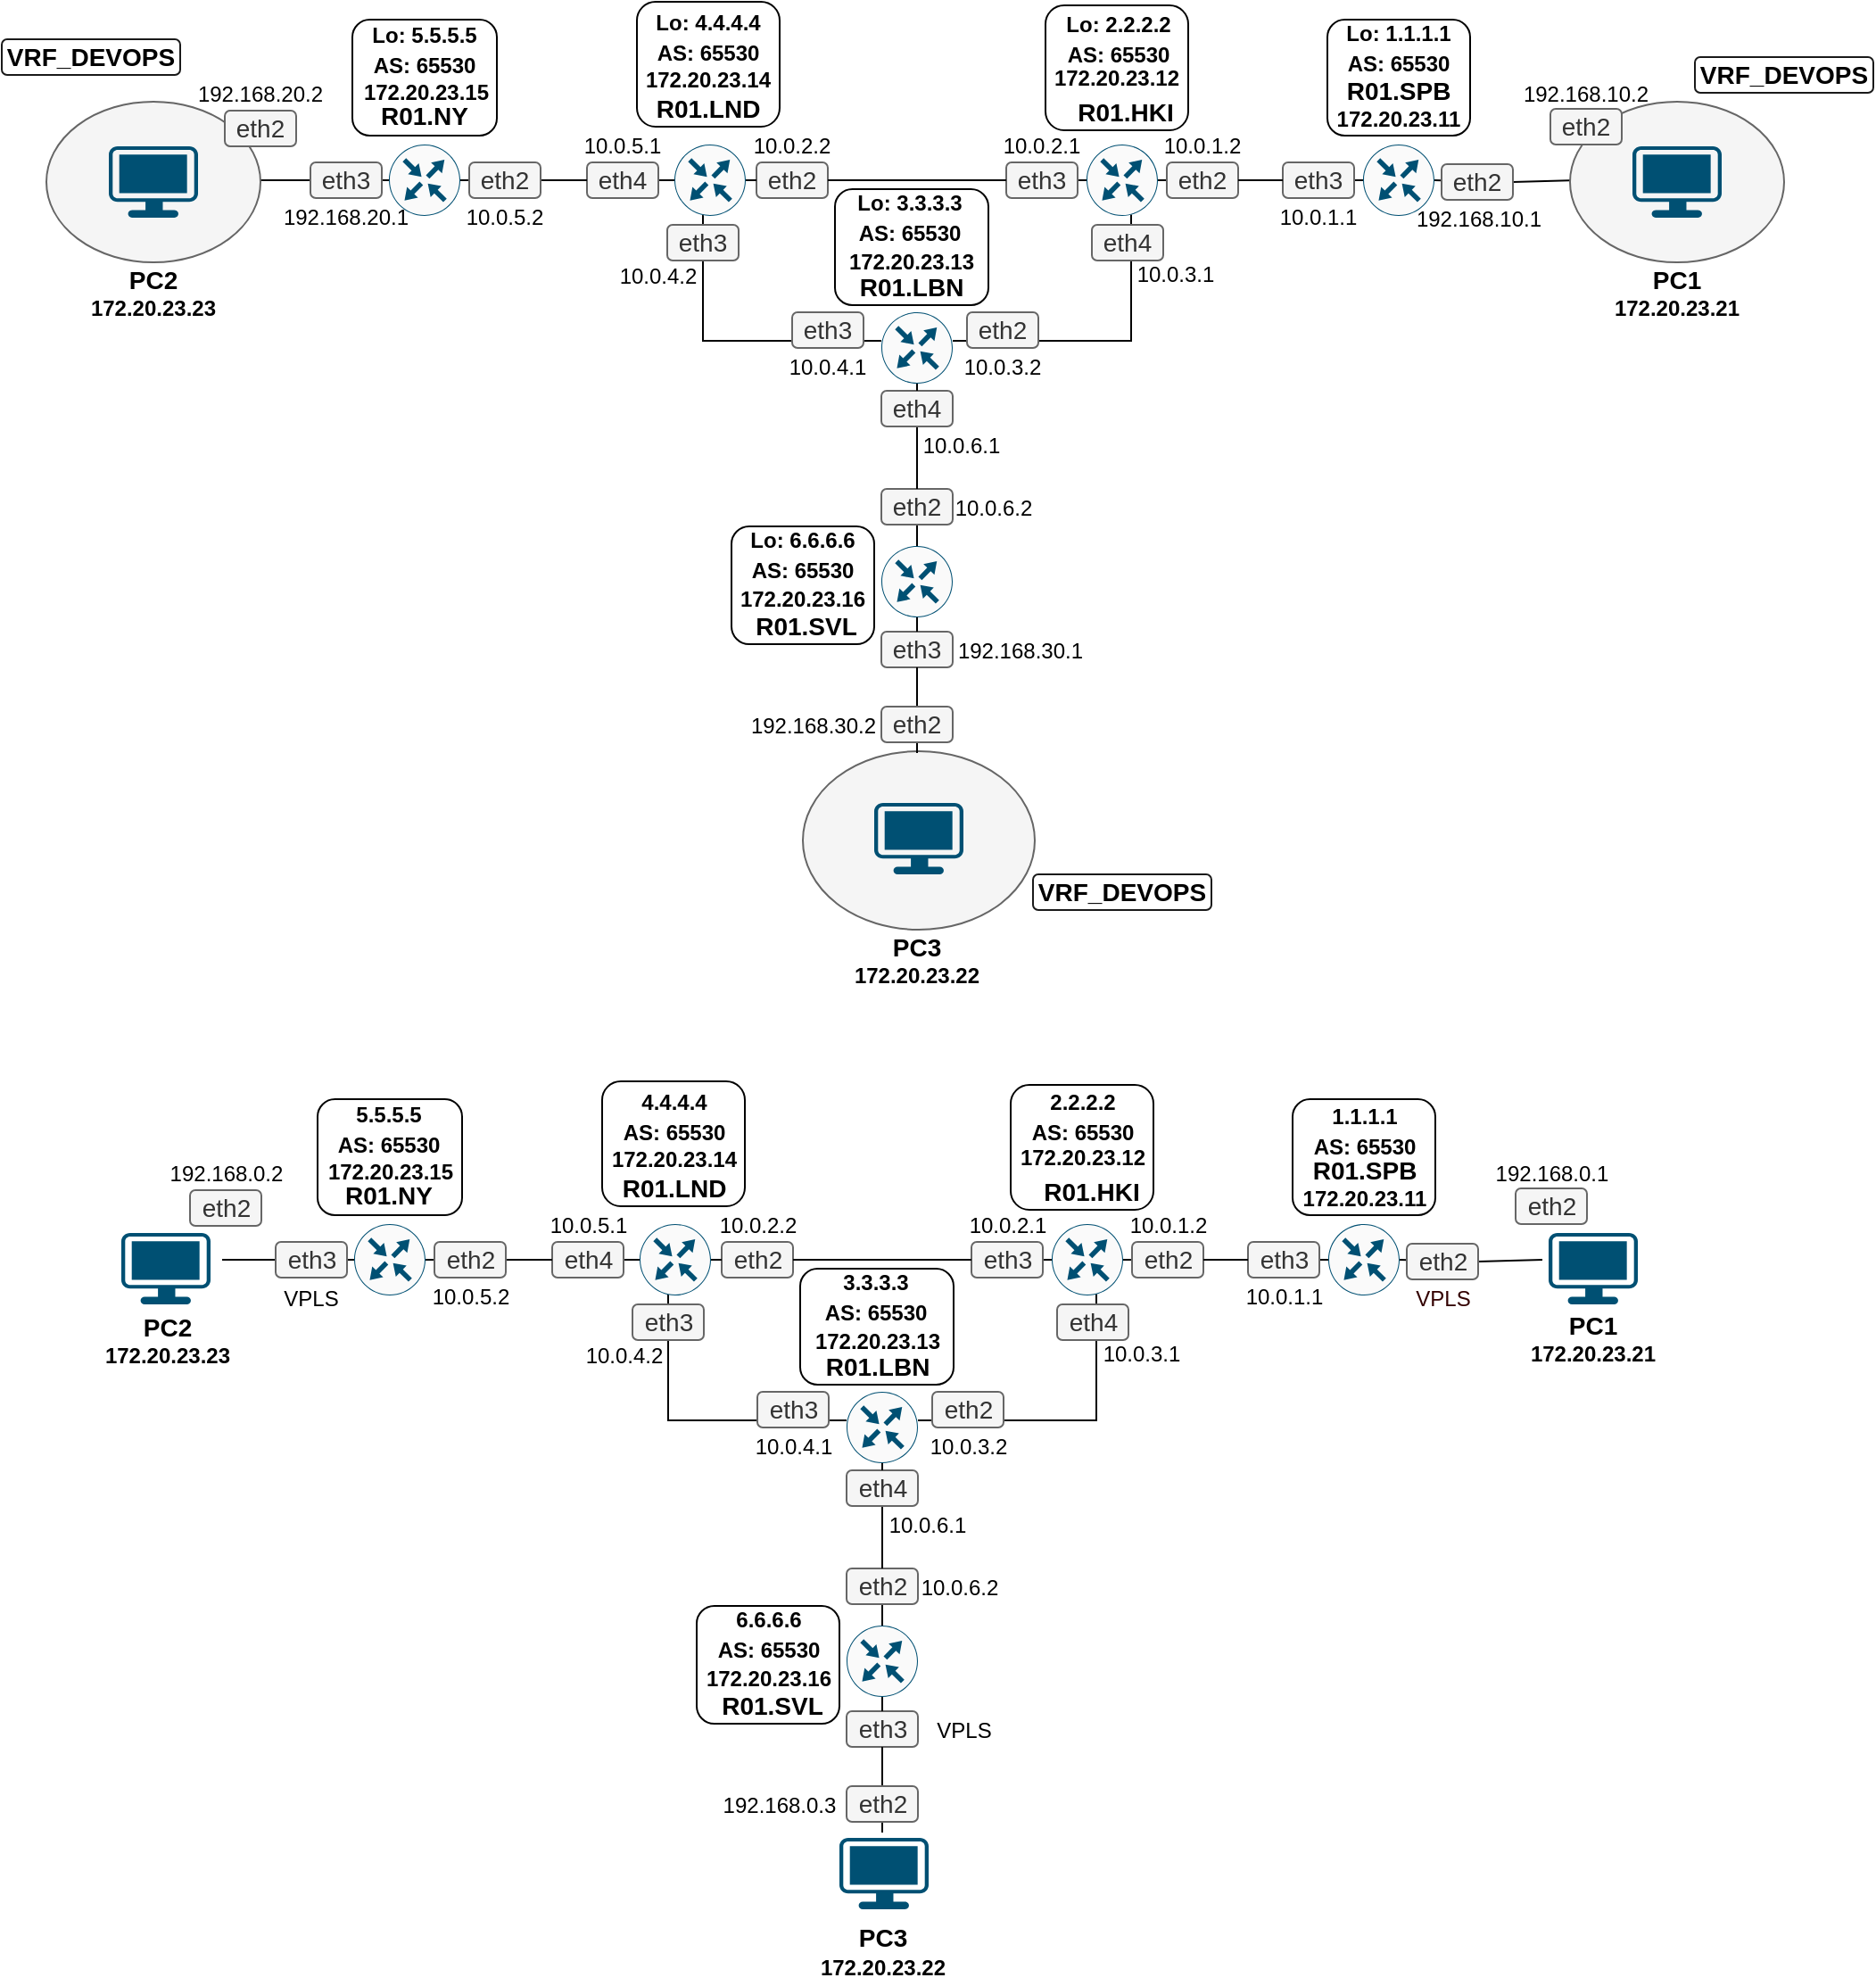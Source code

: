 <mxfile version="20.8.3" type="github">
  <diagram id="sLZio3Ym5K4k4ha5mkxw" name="Страница 1">
    <mxGraphModel dx="2006" dy="679" grid="1" gridSize="10" guides="1" tooltips="1" connect="1" arrows="1" fold="1" page="1" pageScale="1" pageWidth="827" pageHeight="1169" math="0" shadow="0">
      <root>
        <mxCell id="0" />
        <mxCell id="1" parent="0" />
        <mxCell id="av7ua0j_1sHqPHWY3UU7-37" value="" style="endArrow=none;html=1;rounded=0;fontSize=14;entryX=0;entryY=0.5;entryDx=0;entryDy=0;entryPerimeter=0;" parent="1" target="LaUAwsaN8R62iMyhsoGU-40" edge="1">
          <mxGeometry width="50" height="50" relative="1" as="geometry">
            <mxPoint x="63" y="129" as="sourcePoint" />
            <mxPoint x="143" y="129" as="targetPoint" />
          </mxGeometry>
        </mxCell>
        <mxCell id="LaUAwsaN8R62iMyhsoGU-19" value="" style="endArrow=none;html=1;rounded=0;fontSize=14;entryX=0;entryY=0.5;entryDx=0;entryDy=0;entryPerimeter=0;startArrow=none;" parent="1" source="LaUAwsaN8R62iMyhsoGU-40" edge="1">
          <mxGeometry width="50" height="50" relative="1" as="geometry">
            <mxPoint x="63.0" y="129" as="sourcePoint" />
            <mxPoint x="143" y="129" as="targetPoint" />
          </mxGeometry>
        </mxCell>
        <mxCell id="av7ua0j_1sHqPHWY3UU7-22" value="" style="endArrow=none;html=1;rounded=0;fontSize=14;exitX=1;exitY=0.5;exitDx=0;exitDy=0;exitPerimeter=0;" parent="1" edge="1">
          <mxGeometry width="50" height="50" relative="1" as="geometry">
            <mxPoint x="565" y="129" as="sourcePoint" />
            <mxPoint x="575" y="129" as="targetPoint" />
          </mxGeometry>
        </mxCell>
        <mxCell id="LaUAwsaN8R62iMyhsoGU-28" value="" style="ellipse;whiteSpace=wrap;html=1;fontSize=14;fillColor=#F5F5F5;fontColor=#333333;strokeColor=#666666;rounded=0;" parent="1" vertex="1">
          <mxGeometry x="-55" y="85" width="120" height="90" as="geometry" />
        </mxCell>
        <mxCell id="LaUAwsaN8R62iMyhsoGU-29" value="" style="ellipse;whiteSpace=wrap;html=1;fontSize=14;fillColor=#f5f5f5;fontColor=#333333;strokeColor=#666666;rounded=0;" parent="1" vertex="1">
          <mxGeometry x="369" y="449" width="130" height="100" as="geometry" />
        </mxCell>
        <mxCell id="LaUAwsaN8R62iMyhsoGU-25" value="" style="endArrow=none;html=1;rounded=0;fontSize=14;exitX=1;exitY=0.5;exitDx=0;exitDy=0;exitPerimeter=0;startArrow=none;" parent="1" source="LaUAwsaN8R62iMyhsoGU-38" edge="1">
          <mxGeometry width="50" height="50" relative="1" as="geometry">
            <mxPoint x="723" y="129" as="sourcePoint" />
            <mxPoint x="803" y="129" as="targetPoint" />
          </mxGeometry>
        </mxCell>
        <mxCell id="LaUAwsaN8R62iMyhsoGU-30" value="" style="ellipse;whiteSpace=wrap;html=1;fontSize=14;fillColor=#f5f5f5;fontColor=#333333;strokeColor=#666666;rounded=0;" parent="1" vertex="1">
          <mxGeometry x="799" y="85" width="120" height="90" as="geometry" />
        </mxCell>
        <mxCell id="LaUAwsaN8R62iMyhsoGU-10" value="&lt;b&gt;&lt;font style=&quot;font-size: 14px;&quot;&gt;PC1&lt;/font&gt;&lt;/b&gt;" style="text;html=1;strokeColor=none;fillColor=none;align=center;verticalAlign=middle;whiteSpace=wrap;rounded=0;" parent="1" vertex="1">
          <mxGeometry x="839" y="175" width="40" height="20" as="geometry" />
        </mxCell>
        <mxCell id="LaUAwsaN8R62iMyhsoGU-11" value="&lt;b&gt;&lt;font style=&quot;font-size: 14px;&quot;&gt;PC2&lt;/font&gt;&lt;/b&gt;" style="text;html=1;strokeColor=none;fillColor=none;align=center;verticalAlign=middle;whiteSpace=wrap;rounded=0;" parent="1" vertex="1">
          <mxGeometry x="-15" y="175" width="40" height="20" as="geometry" />
        </mxCell>
        <mxCell id="LaUAwsaN8R62iMyhsoGU-12" value="&lt;b&gt;&lt;font style=&quot;font-size: 14px;&quot;&gt;PC3&lt;/font&gt;&lt;/b&gt;" style="text;html=1;strokeColor=none;fillColor=none;align=center;verticalAlign=middle;whiteSpace=wrap;rounded=0;" parent="1" vertex="1">
          <mxGeometry x="413" y="549" width="40" height="20" as="geometry" />
        </mxCell>
        <mxCell id="LaUAwsaN8R62iMyhsoGU-20" value="" style="endArrow=none;html=1;rounded=0;fontSize=14;exitX=1;exitY=0.5;exitDx=0;exitDy=0;exitPerimeter=0;startArrow=none;" parent="1" source="LaUAwsaN8R62iMyhsoGU-55" target="av7ua0j_1sHqPHWY3UU7-17" edge="1">
          <mxGeometry width="50" height="50" relative="1" as="geometry">
            <mxPoint x="163" y="174" as="sourcePoint" />
            <mxPoint x="293" y="129" as="targetPoint" />
          </mxGeometry>
        </mxCell>
        <mxCell id="LaUAwsaN8R62iMyhsoGU-21" value="" style="endArrow=none;html=1;rounded=0;fontSize=14;exitX=1;exitY=0.5;exitDx=0;exitDy=0;exitPerimeter=0;startArrow=none;" parent="1" source="LaUAwsaN8R62iMyhsoGU-48" edge="1">
          <mxGeometry width="50" height="50" relative="1" as="geometry">
            <mxPoint x="223" y="139" as="sourcePoint" />
            <mxPoint x="533" y="129" as="targetPoint" />
          </mxGeometry>
        </mxCell>
        <mxCell id="LaUAwsaN8R62iMyhsoGU-22" value="" style="endArrow=none;html=1;rounded=0;fontSize=14;exitX=0;exitY=0.5;exitDx=0;exitDy=0;exitPerimeter=0;entryX=0.5;entryY=1;entryDx=0;entryDy=0;entryPerimeter=0;" parent="1" edge="1">
          <mxGeometry width="50" height="50" relative="1" as="geometry">
            <mxPoint x="413" y="219" as="sourcePoint" />
            <mxPoint x="313" y="144" as="targetPoint" />
            <Array as="points">
              <mxPoint x="313" y="219" />
            </Array>
          </mxGeometry>
        </mxCell>
        <mxCell id="LaUAwsaN8R62iMyhsoGU-23" value="" style="endArrow=none;html=1;rounded=0;fontSize=14;exitX=1;exitY=0.5;exitDx=0;exitDy=0;exitPerimeter=0;entryX=0.5;entryY=1;entryDx=0;entryDy=0;entryPerimeter=0;" parent="1" edge="1">
          <mxGeometry width="50" height="50" relative="1" as="geometry">
            <mxPoint x="453" y="219" as="sourcePoint" />
            <mxPoint x="553" y="144" as="targetPoint" />
            <Array as="points">
              <mxPoint x="553" y="219" />
            </Array>
          </mxGeometry>
        </mxCell>
        <mxCell id="LaUAwsaN8R62iMyhsoGU-24" value="" style="endArrow=none;html=1;rounded=0;fontSize=14;exitX=1;exitY=0.5;exitDx=0;exitDy=0;exitPerimeter=0;entryX=0;entryY=0.5;entryDx=0;entryDy=0;entryPerimeter=0;startArrow=none;" parent="1" source="LaUAwsaN8R62iMyhsoGU-51" edge="1">
          <mxGeometry width="50" height="50" relative="1" as="geometry">
            <mxPoint x="253" y="169" as="sourcePoint" />
            <mxPoint x="683" y="129" as="targetPoint" />
          </mxGeometry>
        </mxCell>
        <mxCell id="LaUAwsaN8R62iMyhsoGU-26" value="" style="endArrow=none;html=1;rounded=0;fontSize=14;exitX=0.5;exitY=1;exitDx=0;exitDy=0;exitPerimeter=0;entryX=0.5;entryY=0;entryDx=0;entryDy=0;entryPerimeter=0;startArrow=none;" parent="1" source="LaUAwsaN8R62iMyhsoGU-42" edge="1">
          <mxGeometry width="50" height="50" relative="1" as="geometry">
            <mxPoint x="593" y="170" as="sourcePoint" />
            <mxPoint x="433" y="335" as="targetPoint" />
          </mxGeometry>
        </mxCell>
        <mxCell id="LaUAwsaN8R62iMyhsoGU-27" value="" style="endArrow=none;html=1;rounded=0;fontSize=14;exitX=0.5;exitY=1;exitDx=0;exitDy=0;exitPerimeter=0;entryX=0.5;entryY=0;entryDx=0;entryDy=0;entryPerimeter=0;startArrow=none;" parent="1" source="LaUAwsaN8R62iMyhsoGU-35" edge="1">
          <mxGeometry width="50" height="50" relative="1" as="geometry">
            <mxPoint x="603" y="185" as="sourcePoint" />
            <mxPoint x="433" y="450" as="targetPoint" />
          </mxGeometry>
        </mxCell>
        <mxCell id="LaUAwsaN8R62iMyhsoGU-32" value="&lt;span style=&quot;font-size: 14px;&quot;&gt;&lt;b&gt;VRF_DEVOPS&lt;/b&gt;&lt;/span&gt;" style="text;html=1;strokeColor=#1A1A1A;fillColor=none;align=center;verticalAlign=middle;whiteSpace=wrap;rounded=1;perimeterSpacing=0;" parent="1" vertex="1">
          <mxGeometry x="498" y="518" width="100" height="20" as="geometry" />
        </mxCell>
        <mxCell id="LaUAwsaN8R62iMyhsoGU-34" value="eth2" style="text;html=1;strokeColor=#666666;fillColor=#f5f5f5;align=center;verticalAlign=middle;whiteSpace=wrap;rounded=1;fontSize=14;fontColor=#333333;" parent="1" vertex="1">
          <mxGeometry x="45" y="90" width="40" height="20" as="geometry" />
        </mxCell>
        <mxCell id="LaUAwsaN8R62iMyhsoGU-36" value="eth2" style="text;html=1;strokeColor=#666666;fillColor=#f5f5f5;align=center;verticalAlign=middle;whiteSpace=wrap;rounded=1;fontSize=14;fontColor=#333333;" parent="1" vertex="1">
          <mxGeometry x="788" y="89" width="40" height="20" as="geometry" />
        </mxCell>
        <mxCell id="LaUAwsaN8R62iMyhsoGU-39" value="eth2" style="text;html=1;strokeColor=#666666;fillColor=#f5f5f5;align=center;verticalAlign=middle;whiteSpace=wrap;rounded=1;fontSize=14;fontColor=#333333;" parent="1" vertex="1">
          <mxGeometry x="461" y="203" width="40" height="20" as="geometry" />
        </mxCell>
        <mxCell id="LaUAwsaN8R62iMyhsoGU-41" value="eth3" style="text;html=1;strokeColor=#666666;fillColor=#f5f5f5;align=center;verticalAlign=middle;whiteSpace=wrap;rounded=1;fontSize=14;fontColor=#333333;" parent="1" vertex="1">
          <mxGeometry x="293" y="154" width="40" height="20" as="geometry" />
        </mxCell>
        <mxCell id="LaUAwsaN8R62iMyhsoGU-42" value="eth2" style="text;html=1;strokeColor=#666666;fillColor=#f5f5f5;align=center;verticalAlign=middle;whiteSpace=wrap;rounded=1;fontSize=14;fontColor=#333333;" parent="1" vertex="1">
          <mxGeometry x="413" y="302" width="40" height="20" as="geometry" />
        </mxCell>
        <mxCell id="LaUAwsaN8R62iMyhsoGU-43" value="" style="endArrow=none;html=1;rounded=0;fontSize=14;exitX=0.5;exitY=1;exitDx=0;exitDy=0;exitPerimeter=0;entryX=0.5;entryY=0;entryDx=0;entryDy=0;entryPerimeter=0;startArrow=none;" parent="1" source="LaUAwsaN8R62iMyhsoGU-57" target="LaUAwsaN8R62iMyhsoGU-42" edge="1">
          <mxGeometry width="50" height="50" relative="1" as="geometry">
            <mxPoint x="433" y="234" as="sourcePoint" />
            <mxPoint x="433" y="314" as="targetPoint" />
          </mxGeometry>
        </mxCell>
        <mxCell id="LaUAwsaN8R62iMyhsoGU-44" value="eth2" style="text;html=1;strokeColor=#666666;fillColor=#f5f5f5;align=center;verticalAlign=middle;whiteSpace=wrap;rounded=1;fontSize=14;fontColor=#333333;" parent="1" vertex="1">
          <mxGeometry x="573" y="119" width="40" height="20" as="geometry" />
        </mxCell>
        <mxCell id="LaUAwsaN8R62iMyhsoGU-45" value="" style="endArrow=none;html=1;rounded=0;fontSize=14;exitX=1;exitY=0.5;exitDx=0;exitDy=0;exitPerimeter=0;entryX=0;entryY=0.5;entryDx=0;entryDy=0;entryPerimeter=0;" parent="1" target="LaUAwsaN8R62iMyhsoGU-44" edge="1">
          <mxGeometry width="50" height="50" relative="1" as="geometry">
            <mxPoint x="573" y="129" as="sourcePoint" />
            <mxPoint x="653" y="129" as="targetPoint" />
          </mxGeometry>
        </mxCell>
        <mxCell id="LaUAwsaN8R62iMyhsoGU-46" value="eth2" style="text;html=1;strokeColor=#666666;fillColor=#f5f5f5;align=center;verticalAlign=middle;whiteSpace=wrap;rounded=1;fontSize=14;fontColor=#333333;" parent="1" vertex="1">
          <mxGeometry x="343" y="119" width="40" height="20" as="geometry" />
        </mxCell>
        <mxCell id="LaUAwsaN8R62iMyhsoGU-47" value="" style="endArrow=none;html=1;rounded=0;fontSize=14;exitX=1;exitY=0.5;exitDx=0;exitDy=0;exitPerimeter=0;" parent="1" target="LaUAwsaN8R62iMyhsoGU-46" edge="1">
          <mxGeometry width="50" height="50" relative="1" as="geometry">
            <mxPoint x="333" y="129" as="sourcePoint" />
            <mxPoint x="533" y="129" as="targetPoint" />
          </mxGeometry>
        </mxCell>
        <mxCell id="LaUAwsaN8R62iMyhsoGU-48" value="eth3" style="text;html=1;strokeColor=#666666;fillColor=#f5f5f5;align=center;verticalAlign=middle;whiteSpace=wrap;rounded=1;fontSize=14;fontColor=#333333;" parent="1" vertex="1">
          <mxGeometry x="483" y="119" width="40" height="20" as="geometry" />
        </mxCell>
        <mxCell id="LaUAwsaN8R62iMyhsoGU-49" value="" style="endArrow=none;html=1;rounded=0;fontSize=14;exitX=1;exitY=0.5;exitDx=0;exitDy=0;exitPerimeter=0;startArrow=none;" parent="1" source="LaUAwsaN8R62iMyhsoGU-46" target="LaUAwsaN8R62iMyhsoGU-48" edge="1">
          <mxGeometry width="50" height="50" relative="1" as="geometry">
            <mxPoint x="383" y="129" as="sourcePoint" />
            <mxPoint x="533" y="129" as="targetPoint" />
          </mxGeometry>
        </mxCell>
        <mxCell id="LaUAwsaN8R62iMyhsoGU-50" value="eth3" style="text;html=1;strokeColor=#666666;fillColor=#f5f5f5;align=center;verticalAlign=middle;whiteSpace=wrap;rounded=1;fontSize=14;fontColor=#333333;" parent="1" vertex="1">
          <mxGeometry x="363" y="203" width="40" height="20" as="geometry" />
        </mxCell>
        <mxCell id="LaUAwsaN8R62iMyhsoGU-51" value="eth3" style="text;html=1;strokeColor=#666666;fillColor=#f5f5f5;align=center;verticalAlign=middle;whiteSpace=wrap;rounded=1;fontSize=14;fontColor=#333333;" parent="1" vertex="1">
          <mxGeometry x="638" y="119" width="40" height="20" as="geometry" />
        </mxCell>
        <mxCell id="LaUAwsaN8R62iMyhsoGU-52" value="" style="endArrow=none;html=1;rounded=0;fontSize=14;exitX=1;exitY=0.5;exitDx=0;exitDy=0;exitPerimeter=0;entryX=0;entryY=0.5;entryDx=0;entryDy=0;entryPerimeter=0;startArrow=none;" parent="1" source="LaUAwsaN8R62iMyhsoGU-44" target="LaUAwsaN8R62iMyhsoGU-51" edge="1">
          <mxGeometry width="50" height="50" relative="1" as="geometry">
            <mxPoint x="613" y="129" as="sourcePoint" />
            <mxPoint x="683" y="129" as="targetPoint" />
          </mxGeometry>
        </mxCell>
        <mxCell id="LaUAwsaN8R62iMyhsoGU-53" value="eth3" style="text;html=1;strokeColor=#666666;fillColor=#f5f5f5;align=center;verticalAlign=middle;whiteSpace=wrap;rounded=1;fontSize=14;fontColor=#333333;" parent="1" vertex="1">
          <mxGeometry x="413" y="382" width="40" height="20" as="geometry" />
        </mxCell>
        <mxCell id="LaUAwsaN8R62iMyhsoGU-54" value="" style="endArrow=none;html=1;rounded=0;fontSize=14;exitX=0.5;exitY=1;exitDx=0;exitDy=0;exitPerimeter=0;entryX=0.5;entryY=0;entryDx=0;entryDy=0;entryPerimeter=0;" parent="1" target="LaUAwsaN8R62iMyhsoGU-53" edge="1">
          <mxGeometry width="50" height="50" relative="1" as="geometry">
            <mxPoint x="433" y="370" as="sourcePoint" />
            <mxPoint x="433" y="450" as="targetPoint" />
          </mxGeometry>
        </mxCell>
        <mxCell id="LaUAwsaN8R62iMyhsoGU-55" value="eth4" style="text;html=1;strokeColor=#666666;fillColor=#f5f5f5;align=center;verticalAlign=middle;whiteSpace=wrap;rounded=1;fontSize=14;fontColor=#333333;" parent="1" vertex="1">
          <mxGeometry x="248" y="119" width="40" height="20" as="geometry" />
        </mxCell>
        <mxCell id="LaUAwsaN8R62iMyhsoGU-56" value="" style="endArrow=none;html=1;rounded=0;fontSize=14;exitX=1;exitY=0.5;exitDx=0;exitDy=0;exitPerimeter=0;entryX=0;entryY=0.5;entryDx=0;entryDy=0;entryPerimeter=0;startArrow=none;" parent="1" source="LaUAwsaN8R62iMyhsoGU-37" target="LaUAwsaN8R62iMyhsoGU-55" edge="1">
          <mxGeometry width="50" height="50" relative="1" as="geometry">
            <mxPoint x="183" y="129" as="sourcePoint" />
            <mxPoint x="293" y="129" as="targetPoint" />
          </mxGeometry>
        </mxCell>
        <mxCell id="LaUAwsaN8R62iMyhsoGU-57" value="eth4" style="text;html=1;strokeColor=#666666;fillColor=#f5f5f5;align=center;verticalAlign=middle;whiteSpace=wrap;rounded=1;fontSize=14;fontColor=#333333;" parent="1" vertex="1">
          <mxGeometry x="413" y="247" width="40" height="20" as="geometry" />
        </mxCell>
        <mxCell id="LaUAwsaN8R62iMyhsoGU-58" value="" style="endArrow=none;html=1;rounded=0;fontSize=14;exitX=0.5;exitY=1;exitDx=0;exitDy=0;exitPerimeter=0;entryX=0.5;entryY=0;entryDx=0;entryDy=0;entryPerimeter=0;" parent="1" target="LaUAwsaN8R62iMyhsoGU-57" edge="1">
          <mxGeometry width="50" height="50" relative="1" as="geometry">
            <mxPoint x="433" y="234" as="sourcePoint" />
            <mxPoint x="433" y="284" as="targetPoint" />
          </mxGeometry>
        </mxCell>
        <mxCell id="LaUAwsaN8R62iMyhsoGU-59" value="eth4" style="text;html=1;strokeColor=#666666;fillColor=#f5f5f5;align=center;verticalAlign=middle;whiteSpace=wrap;rounded=1;fontSize=14;fontColor=#333333;" parent="1" vertex="1">
          <mxGeometry x="531" y="154" width="40" height="20" as="geometry" />
        </mxCell>
        <mxCell id="LaUAwsaN8R62iMyhsoGU-60" value="&lt;font style=&quot;font-size: 12px;&quot;&gt;&lt;b&gt;172.20.23.21&lt;/b&gt;&lt;/font&gt;" style="text;html=1;strokeColor=none;fillColor=none;align=center;verticalAlign=middle;whiteSpace=wrap;rounded=0;fontSize=14;" parent="1" vertex="1">
          <mxGeometry x="819" y="190" width="80" height="20" as="geometry" />
        </mxCell>
        <mxCell id="LaUAwsaN8R62iMyhsoGU-61" value="&lt;font style=&quot;font-size: 12px;&quot;&gt;&lt;b&gt;172.20.23.22&lt;/b&gt;&lt;/font&gt;" style="text;html=1;strokeColor=none;fillColor=none;align=center;verticalAlign=middle;whiteSpace=wrap;rounded=0;fontSize=14;" parent="1" vertex="1">
          <mxGeometry x="393" y="564" width="80" height="20" as="geometry" />
        </mxCell>
        <mxCell id="LaUAwsaN8R62iMyhsoGU-62" value="&lt;font style=&quot;font-size: 12px;&quot;&gt;&lt;b&gt;172.20.23.23&lt;/b&gt;&lt;/font&gt;" style="text;html=1;strokeColor=none;fillColor=none;align=center;verticalAlign=middle;whiteSpace=wrap;rounded=0;fontSize=14;" parent="1" vertex="1">
          <mxGeometry x="-35" y="190" width="80" height="20" as="geometry" />
        </mxCell>
        <mxCell id="LaUAwsaN8R62iMyhsoGU-63" value="&lt;font style=&quot;font-size: 12px;&quot;&gt;192.168.30.2&lt;/font&gt;" style="text;html=1;strokeColor=none;fillColor=none;align=center;verticalAlign=middle;whiteSpace=wrap;rounded=0;fontSize=14;" parent="1" vertex="1">
          <mxGeometry x="335" y="424" width="80" height="20" as="geometry" />
        </mxCell>
        <mxCell id="LaUAwsaN8R62iMyhsoGU-64" value="&lt;font style=&quot;font-size: 12px;&quot;&gt;192.168.30.1&lt;/font&gt;" style="text;html=1;strokeColor=none;fillColor=none;align=center;verticalAlign=middle;whiteSpace=wrap;rounded=0;fontSize=14;" parent="1" vertex="1">
          <mxGeometry x="451" y="382" width="80" height="20" as="geometry" />
        </mxCell>
        <mxCell id="LaUAwsaN8R62iMyhsoGU-65" value="&lt;font style=&quot;font-size: 12px;&quot;&gt;192.168.20.2&lt;/font&gt;" style="text;html=1;strokeColor=none;fillColor=none;align=center;verticalAlign=middle;whiteSpace=wrap;rounded=0;fontSize=14;" parent="1" vertex="1">
          <mxGeometry x="25" y="70" width="80" height="20" as="geometry" />
        </mxCell>
        <mxCell id="LaUAwsaN8R62iMyhsoGU-66" value="&lt;font style=&quot;font-size: 12px;&quot;&gt;192.168.20.1&lt;/font&gt;" style="text;html=1;strokeColor=none;fillColor=none;align=center;verticalAlign=middle;whiteSpace=wrap;rounded=0;fontSize=14;" parent="1" vertex="1">
          <mxGeometry x="73" y="139" width="80" height="20" as="geometry" />
        </mxCell>
        <mxCell id="LaUAwsaN8R62iMyhsoGU-67" value="&lt;font style=&quot;font-size: 12px;&quot;&gt;192.168.10.2&lt;/font&gt;" style="text;html=1;strokeColor=none;fillColor=none;align=center;verticalAlign=middle;whiteSpace=wrap;rounded=0;fontSize=14;" parent="1" vertex="1">
          <mxGeometry x="768" y="70" width="80" height="20" as="geometry" />
        </mxCell>
        <mxCell id="LaUAwsaN8R62iMyhsoGU-68" value="&lt;font style=&quot;font-size: 12px;&quot;&gt;192.168.10.1&lt;/font&gt;" style="text;html=1;strokeColor=none;fillColor=none;align=center;verticalAlign=middle;whiteSpace=wrap;rounded=0;fontSize=14;" parent="1" vertex="1">
          <mxGeometry x="708" y="140" width="80" height="20" as="geometry" />
        </mxCell>
        <mxCell id="LaUAwsaN8R62iMyhsoGU-69" value="&lt;font style=&quot;font-size: 12px;&quot;&gt;10.0.1.1&lt;/font&gt;" style="text;html=1;strokeColor=none;fillColor=none;align=center;verticalAlign=middle;whiteSpace=wrap;rounded=0;fontSize=14;" parent="1" vertex="1">
          <mxGeometry x="633" y="139" width="50" height="20" as="geometry" />
        </mxCell>
        <mxCell id="LaUAwsaN8R62iMyhsoGU-70" value="&lt;font style=&quot;font-size: 12px;&quot;&gt;10.0.1.2&lt;/font&gt;" style="text;html=1;strokeColor=none;fillColor=none;align=center;verticalAlign=middle;whiteSpace=wrap;rounded=0;fontSize=14;" parent="1" vertex="1">
          <mxGeometry x="568" y="99" width="50" height="20" as="geometry" />
        </mxCell>
        <mxCell id="LaUAwsaN8R62iMyhsoGU-71" value="&lt;font style=&quot;font-size: 12px;&quot;&gt;10.0.3.1&lt;/font&gt;" style="text;html=1;strokeColor=none;fillColor=none;align=center;verticalAlign=middle;whiteSpace=wrap;rounded=0;fontSize=14;" parent="1" vertex="1">
          <mxGeometry x="553" y="171" width="50" height="20" as="geometry" />
        </mxCell>
        <mxCell id="LaUAwsaN8R62iMyhsoGU-72" value="&lt;font style=&quot;font-size: 12px;&quot;&gt;10.0.2.1&lt;/font&gt;" style="text;html=1;strokeColor=none;fillColor=none;align=center;verticalAlign=middle;whiteSpace=wrap;rounded=0;fontSize=14;" parent="1" vertex="1">
          <mxGeometry x="478" y="99" width="50" height="20" as="geometry" />
        </mxCell>
        <mxCell id="LaUAwsaN8R62iMyhsoGU-73" value="&lt;font style=&quot;font-size: 12px;&quot;&gt;10.0.3.2&lt;/font&gt;" style="text;html=1;strokeColor=none;fillColor=none;align=center;verticalAlign=middle;whiteSpace=wrap;rounded=0;fontSize=14;" parent="1" vertex="1">
          <mxGeometry x="456" y="223" width="50" height="20" as="geometry" />
        </mxCell>
        <mxCell id="LaUAwsaN8R62iMyhsoGU-74" value="&lt;font style=&quot;font-size: 12px;&quot;&gt;10.0.2.2&lt;/font&gt;" style="text;html=1;strokeColor=none;fillColor=none;align=center;verticalAlign=middle;whiteSpace=wrap;rounded=0;fontSize=14;" parent="1" vertex="1">
          <mxGeometry x="338" y="99" width="50" height="20" as="geometry" />
        </mxCell>
        <mxCell id="LaUAwsaN8R62iMyhsoGU-75" value="&lt;font style=&quot;font-size: 12px;&quot;&gt;10.0.6.2&lt;/font&gt;" style="text;html=1;strokeColor=none;fillColor=none;align=center;verticalAlign=middle;whiteSpace=wrap;rounded=0;fontSize=14;" parent="1" vertex="1">
          <mxGeometry x="451" y="302" width="50" height="20" as="geometry" />
        </mxCell>
        <mxCell id="LaUAwsaN8R62iMyhsoGU-76" value="&lt;font style=&quot;font-size: 12px;&quot;&gt;10.0.6.1&lt;/font&gt;" style="text;html=1;strokeColor=none;fillColor=none;align=center;verticalAlign=middle;whiteSpace=wrap;rounded=0;fontSize=14;" parent="1" vertex="1">
          <mxGeometry x="433" y="267" width="50" height="20" as="geometry" />
        </mxCell>
        <mxCell id="LaUAwsaN8R62iMyhsoGU-77" value="&lt;font style=&quot;font-size: 12px;&quot;&gt;10.0.4.1&lt;/font&gt;" style="text;html=1;strokeColor=none;fillColor=none;align=center;verticalAlign=middle;whiteSpace=wrap;rounded=0;fontSize=14;" parent="1" vertex="1">
          <mxGeometry x="358" y="223" width="50" height="20" as="geometry" />
        </mxCell>
        <mxCell id="LaUAwsaN8R62iMyhsoGU-78" value="&lt;font style=&quot;font-size: 12px;&quot;&gt;10.0.4.2&lt;/font&gt;" style="text;html=1;strokeColor=none;fillColor=none;align=center;verticalAlign=middle;whiteSpace=wrap;rounded=0;fontSize=14;" parent="1" vertex="1">
          <mxGeometry x="263" y="172" width="50" height="20" as="geometry" />
        </mxCell>
        <mxCell id="LaUAwsaN8R62iMyhsoGU-79" value="&lt;font style=&quot;font-size: 12px;&quot;&gt;10.0.5.2&lt;/font&gt;" style="text;html=1;strokeColor=none;fillColor=none;align=center;verticalAlign=middle;whiteSpace=wrap;rounded=0;fontSize=14;" parent="1" vertex="1">
          <mxGeometry x="177" y="139" width="50" height="20" as="geometry" />
        </mxCell>
        <mxCell id="LaUAwsaN8R62iMyhsoGU-80" value="&lt;font style=&quot;font-size: 12px;&quot;&gt;10.0.5.1&lt;/font&gt;" style="text;html=1;strokeColor=none;fillColor=none;align=center;verticalAlign=middle;whiteSpace=wrap;rounded=0;fontSize=14;" parent="1" vertex="1">
          <mxGeometry x="243" y="99" width="50" height="20" as="geometry" />
        </mxCell>
        <mxCell id="av7ua0j_1sHqPHWY3UU7-2" value="" style="points=[[0.03,0.03,0],[0.5,0,0],[0.97,0.03,0],[1,0.4,0],[0.97,0.745,0],[0.5,1,0],[0.03,0.745,0],[0,0.4,0]];verticalLabelPosition=bottom;sketch=0;html=1;verticalAlign=top;aspect=fixed;align=center;pointerEvents=1;shape=mxgraph.cisco19.workstation;fillColor=#005073;strokeColor=none;" parent="1" vertex="1">
          <mxGeometry x="-20" y="110" width="50" height="40" as="geometry" />
        </mxCell>
        <mxCell id="av7ua0j_1sHqPHWY3UU7-6" value="" style="points=[[0.03,0.03,0],[0.5,0,0],[0.97,0.03,0],[1,0.4,0],[0.97,0.745,0],[0.5,1,0],[0.03,0.745,0],[0,0.4,0]];verticalLabelPosition=bottom;sketch=0;html=1;verticalAlign=top;aspect=fixed;align=center;pointerEvents=1;shape=mxgraph.cisco19.workstation;fillColor=#005073;strokeColor=none;" parent="1" vertex="1">
          <mxGeometry x="409" y="478" width="50" height="40" as="geometry" />
        </mxCell>
        <mxCell id="av7ua0j_1sHqPHWY3UU7-7" value="" style="points=[[0.03,0.03,0],[0.5,0,0],[0.97,0.03,0],[1,0.4,0],[0.97,0.745,0],[0.5,1,0],[0.03,0.745,0],[0,0.4,0]];verticalLabelPosition=bottom;sketch=0;html=1;verticalAlign=top;aspect=fixed;align=center;pointerEvents=1;shape=mxgraph.cisco19.workstation;fillColor=#005073;strokeColor=none;" parent="1" vertex="1">
          <mxGeometry x="834" y="110" width="50" height="40" as="geometry" />
        </mxCell>
        <mxCell id="av7ua0j_1sHqPHWY3UU7-9" value="&lt;span style=&quot;font-size: 14px;&quot;&gt;&lt;b&gt;VRF_DEVOPS&lt;/b&gt;&lt;/span&gt;" style="text;html=1;strokeColor=#1A1A1A;fillColor=none;align=center;verticalAlign=middle;whiteSpace=wrap;rounded=1;perimeterSpacing=0;" parent="1" vertex="1">
          <mxGeometry x="869" y="60" width="100" height="20" as="geometry" />
        </mxCell>
        <mxCell id="av7ua0j_1sHqPHWY3UU7-10" value="&lt;span style=&quot;font-size: 14px;&quot;&gt;&lt;b&gt;VRF_DEVOPS&lt;/b&gt;&lt;/span&gt;" style="text;html=1;strokeColor=#1A1A1A;fillColor=none;align=center;verticalAlign=middle;whiteSpace=wrap;rounded=1;perimeterSpacing=0;" parent="1" vertex="1">
          <mxGeometry x="-80" y="50" width="100" height="20" as="geometry" />
        </mxCell>
        <mxCell id="av7ua0j_1sHqPHWY3UU7-13" value="" style="sketch=0;points=[[0.5,0,0],[1,0.5,0],[0.5,1,0],[0,0.5,0],[0.145,0.145,0],[0.856,0.145,0],[0.855,0.856,0],[0.145,0.855,0]];verticalLabelPosition=bottom;html=1;verticalAlign=top;aspect=fixed;align=center;pointerEvents=1;shape=mxgraph.cisco19.rect;prIcon=router;fillColor=#FAFAFA;strokeColor=#005073;rounded=1;" parent="1" vertex="1">
          <mxGeometry x="413" y="334" width="40" height="40" as="geometry" />
        </mxCell>
        <mxCell id="av7ua0j_1sHqPHWY3UU7-14" value="" style="sketch=0;points=[[0.5,0,0],[1,0.5,0],[0.5,1,0],[0,0.5,0],[0.145,0.145,0],[0.856,0.145,0],[0.855,0.856,0],[0.145,0.855,0]];verticalLabelPosition=bottom;html=1;verticalAlign=top;aspect=fixed;align=center;pointerEvents=1;shape=mxgraph.cisco19.rect;prIcon=router;fillColor=#FAFAFA;strokeColor=#005073;rounded=1;" parent="1" vertex="1">
          <mxGeometry x="413" y="203" width="40" height="40" as="geometry" />
        </mxCell>
        <mxCell id="av7ua0j_1sHqPHWY3UU7-16" value="" style="sketch=0;points=[[0.5,0,0],[1,0.5,0],[0.5,1,0],[0,0.5,0],[0.145,0.145,0],[0.856,0.145,0],[0.855,0.856,0],[0.145,0.855,0]];verticalLabelPosition=bottom;html=1;verticalAlign=top;aspect=fixed;align=center;pointerEvents=1;shape=mxgraph.cisco19.rect;prIcon=router;fillColor=#FAFAFA;strokeColor=#005073;rounded=1;" parent="1" vertex="1">
          <mxGeometry x="528" y="109" width="40" height="40" as="geometry" />
        </mxCell>
        <mxCell id="av7ua0j_1sHqPHWY3UU7-17" value="" style="sketch=0;points=[[0.5,0,0],[1,0.5,0],[0.5,1,0],[0,0.5,0],[0.145,0.145,0],[0.856,0.145,0],[0.855,0.856,0],[0.145,0.855,0]];verticalLabelPosition=bottom;html=1;verticalAlign=top;aspect=fixed;align=center;pointerEvents=1;shape=mxgraph.cisco19.rect;prIcon=router;fillColor=#FAFAFA;strokeColor=#005073;rounded=1;" parent="1" vertex="1">
          <mxGeometry x="297" y="109" width="40" height="40" as="geometry" />
        </mxCell>
        <mxCell id="av7ua0j_1sHqPHWY3UU7-19" value="" style="sketch=0;points=[[0.5,0,0],[1,0.5,0],[0.5,1,0],[0,0.5,0],[0.145,0.145,0],[0.856,0.145,0],[0.855,0.856,0],[0.145,0.855,0]];verticalLabelPosition=bottom;html=1;verticalAlign=top;aspect=fixed;align=center;pointerEvents=1;shape=mxgraph.cisco19.rect;prIcon=router;fillColor=#FAFAFA;strokeColor=#005073;rounded=1;" parent="1" vertex="1">
          <mxGeometry x="683" y="109" width="40" height="40" as="geometry" />
        </mxCell>
        <mxCell id="av7ua0j_1sHqPHWY3UU7-20" value="" style="sketch=0;points=[[0.5,0,0],[1,0.5,0],[0.5,1,0],[0,0.5,0],[0.145,0.145,0],[0.856,0.145,0],[0.855,0.856,0],[0.145,0.855,0]];verticalLabelPosition=bottom;html=1;verticalAlign=top;aspect=fixed;align=center;pointerEvents=1;shape=mxgraph.cisco19.rect;prIcon=router;fillColor=#FAFAFA;strokeColor=#005073;rounded=1;" parent="1" vertex="1">
          <mxGeometry x="137" y="109" width="40" height="40" as="geometry" />
        </mxCell>
        <mxCell id="av7ua0j_1sHqPHWY3UU7-25" value="" style="endArrow=none;html=1;rounded=0;fontSize=14;exitX=1;exitY=0.5;exitDx=0;exitDy=0;exitPerimeter=0;entryX=0;entryY=0.5;entryDx=0;entryDy=0;entryPerimeter=0;startArrow=none;" parent="1" source="av7ua0j_1sHqPHWY3UU7-20" target="LaUAwsaN8R62iMyhsoGU-37" edge="1">
          <mxGeometry width="50" height="50" relative="1" as="geometry">
            <mxPoint x="177.0" y="129" as="sourcePoint" />
            <mxPoint x="237.0" y="129" as="targetPoint" />
          </mxGeometry>
        </mxCell>
        <mxCell id="LaUAwsaN8R62iMyhsoGU-37" value="eth2" style="text;html=1;strokeColor=#666666;fillColor=#f5f5f5;align=center;verticalAlign=middle;whiteSpace=wrap;rounded=1;fontSize=14;fontColor=#333333;" parent="1" vertex="1">
          <mxGeometry x="182" y="119" width="40" height="20" as="geometry" />
        </mxCell>
        <mxCell id="av7ua0j_1sHqPHWY3UU7-27" value="" style="group;strokeColor=default;rounded=1;" parent="1" vertex="1" connectable="0">
          <mxGeometry x="116.5" y="39" width="81" height="65" as="geometry" />
        </mxCell>
        <mxCell id="LaUAwsaN8R62iMyhsoGU-18" value="&lt;b&gt;&lt;font style=&quot;font-size: 14px;&quot;&gt;R01.NY&lt;/font&gt;&lt;/b&gt;" style="text;html=1;strokeColor=none;fillColor=none;align=center;verticalAlign=middle;whiteSpace=wrap;rounded=1;" parent="av7ua0j_1sHqPHWY3UU7-27" vertex="1">
          <mxGeometry x="10" y="44" width="60" height="20" as="geometry" />
        </mxCell>
        <mxCell id="LaUAwsaN8R62iMyhsoGU-86" value="&lt;font style=&quot;font-size: 12px;&quot;&gt;&lt;b&gt;172.20.23.15&lt;/b&gt;&lt;/font&gt;" style="text;html=1;strokeColor=none;fillColor=none;align=center;verticalAlign=middle;whiteSpace=wrap;rounded=1;fontSize=14;" parent="av7ua0j_1sHqPHWY3UU7-27" vertex="1">
          <mxGeometry x="1" y="30" width="80" height="20" as="geometry" />
        </mxCell>
        <mxCell id="LaUAwsaN8R62iMyhsoGU-92" value="&lt;span style=&quot;font-size: 12px;&quot;&gt;&lt;b&gt;Lo: 5.5.5.5&lt;br&gt;AS: 65530&lt;br&gt;&lt;/b&gt;&lt;/span&gt;" style="text;html=1;strokeColor=none;fillColor=none;align=center;verticalAlign=middle;whiteSpace=wrap;rounded=1;fontSize=14;" parent="av7ua0j_1sHqPHWY3UU7-27" vertex="1">
          <mxGeometry y="1" width="80" height="30" as="geometry" />
        </mxCell>
        <mxCell id="av7ua0j_1sHqPHWY3UU7-29" value="" style="group;strokeColor=default;rounded=1;" parent="1" vertex="1" connectable="0">
          <mxGeometry x="276" y="29" width="80" height="70" as="geometry" />
        </mxCell>
        <mxCell id="LaUAwsaN8R62iMyhsoGU-17" value="&lt;b&gt;&lt;font style=&quot;font-size: 14px;&quot;&gt;R01.LND&lt;/font&gt;&lt;/b&gt;" style="text;html=1;strokeColor=none;fillColor=none;align=center;verticalAlign=middle;whiteSpace=wrap;rounded=0;" parent="av7ua0j_1sHqPHWY3UU7-29" vertex="1">
          <mxGeometry x="10" y="50" width="60" height="20" as="geometry" />
        </mxCell>
        <mxCell id="LaUAwsaN8R62iMyhsoGU-91" value="&lt;span style=&quot;font-size: 12px;&quot;&gt;&lt;b&gt;Lo: 4.4.4.4&lt;br&gt;AS: 65530&lt;br&gt;&lt;/b&gt;&lt;/span&gt;" style="text;html=1;strokeColor=none;fillColor=none;align=center;verticalAlign=middle;whiteSpace=wrap;rounded=0;fontSize=14;" parent="1" vertex="1">
          <mxGeometry x="276" y="33" width="80" height="30" as="geometry" />
        </mxCell>
        <mxCell id="LaUAwsaN8R62iMyhsoGU-85" value="&lt;font style=&quot;font-size: 12px;&quot;&gt;&lt;b&gt;172.20.23.14&lt;/b&gt;&lt;/font&gt;" style="text;html=1;strokeColor=none;fillColor=none;align=center;verticalAlign=middle;whiteSpace=wrap;rounded=0;fontSize=14;" parent="1" vertex="1">
          <mxGeometry x="276" y="62" width="80" height="20" as="geometry" />
        </mxCell>
        <mxCell id="av7ua0j_1sHqPHWY3UU7-33" value="" style="group;rounded=1;strokeColor=default;" parent="1" vertex="1" connectable="0">
          <mxGeometry x="387" y="134" width="86" height="65" as="geometry" />
        </mxCell>
        <mxCell id="LaUAwsaN8R62iMyhsoGU-15" value="&lt;b&gt;&lt;font style=&quot;font-size: 14px;&quot;&gt;R01.LBN&lt;/font&gt;&lt;/b&gt;" style="text;html=1;strokeColor=none;fillColor=none;align=center;verticalAlign=middle;whiteSpace=wrap;rounded=0;" parent="av7ua0j_1sHqPHWY3UU7-33" vertex="1">
          <mxGeometry x="13" y="45" width="60" height="20" as="geometry" />
        </mxCell>
        <mxCell id="LaUAwsaN8R62iMyhsoGU-84" value="&lt;font style=&quot;font-size: 12px;&quot;&gt;&lt;b&gt;172.20.23.13&lt;/b&gt;&lt;/font&gt;" style="text;html=1;strokeColor=none;fillColor=none;align=center;verticalAlign=middle;whiteSpace=wrap;rounded=0;fontSize=14;" parent="av7ua0j_1sHqPHWY3UU7-33" vertex="1">
          <mxGeometry y="35" width="86" height="10" as="geometry" />
        </mxCell>
        <mxCell id="LaUAwsaN8R62iMyhsoGU-88" value="&lt;span style=&quot;font-size: 12px;&quot;&gt;&lt;b&gt;Lo: 3.3.3.3&lt;br&gt;AS: 65530&lt;br&gt;&lt;/b&gt;&lt;/span&gt;" style="text;html=1;strokeColor=none;fillColor=none;align=center;verticalAlign=middle;whiteSpace=wrap;rounded=0;fontSize=14;" parent="av7ua0j_1sHqPHWY3UU7-33" vertex="1">
          <mxGeometry x="2" width="80" height="30" as="geometry" />
        </mxCell>
        <mxCell id="av7ua0j_1sHqPHWY3UU7-35" value="" style="group;strokeColor=default;rounded=1;" parent="1" vertex="1" connectable="0">
          <mxGeometry x="505" y="31" width="80" height="70" as="geometry" />
        </mxCell>
        <mxCell id="LaUAwsaN8R62iMyhsoGU-14" value="&lt;b&gt;&lt;font style=&quot;font-size: 14px;&quot;&gt;R01.HKI&lt;/font&gt;&lt;/b&gt;" style="text;html=1;strokeColor=none;fillColor=none;align=center;verticalAlign=middle;whiteSpace=wrap;rounded=0;" parent="av7ua0j_1sHqPHWY3UU7-35" vertex="1">
          <mxGeometry x="15" y="50" width="60" height="20" as="geometry" />
        </mxCell>
        <mxCell id="LaUAwsaN8R62iMyhsoGU-83" value="&lt;font style=&quot;font-size: 12px;&quot;&gt;&lt;b&gt;172.20.23.12&lt;/b&gt;&lt;/font&gt;" style="text;html=1;strokeColor=none;fillColor=none;align=center;verticalAlign=middle;whiteSpace=wrap;rounded=0;fontSize=14;" parent="av7ua0j_1sHqPHWY3UU7-35" vertex="1">
          <mxGeometry y="30" width="80" height="20" as="geometry" />
        </mxCell>
        <mxCell id="LaUAwsaN8R62iMyhsoGU-90" value="&lt;span style=&quot;font-size: 12px;&quot;&gt;&lt;b&gt;Lo: 2.2.2.2&lt;br&gt;AS: 65530&lt;br&gt;&lt;/b&gt;&lt;/span&gt;" style="text;html=1;strokeColor=none;fillColor=none;align=center;verticalAlign=middle;whiteSpace=wrap;rounded=0;fontSize=14;" parent="av7ua0j_1sHqPHWY3UU7-35" vertex="1">
          <mxGeometry x="1" y="3" width="80" height="30" as="geometry" />
        </mxCell>
        <mxCell id="av7ua0j_1sHqPHWY3UU7-36" value="" style="endArrow=none;html=1;rounded=0;fontSize=14;exitX=1;exitY=0.5;exitDx=0;exitDy=0;exitPerimeter=0;" parent="1" target="LaUAwsaN8R62iMyhsoGU-38" edge="1">
          <mxGeometry width="50" height="50" relative="1" as="geometry">
            <mxPoint x="723" y="129" as="sourcePoint" />
            <mxPoint x="803" y="129" as="targetPoint" />
          </mxGeometry>
        </mxCell>
        <mxCell id="LaUAwsaN8R62iMyhsoGU-38" value="eth2" style="text;html=1;strokeColor=#666666;fillColor=#f5f5f5;align=center;verticalAlign=middle;whiteSpace=wrap;rounded=1;fontSize=14;fontColor=#333333;" parent="1" vertex="1">
          <mxGeometry x="727" y="120" width="40" height="20" as="geometry" />
        </mxCell>
        <mxCell id="LaUAwsaN8R62iMyhsoGU-40" value="eth3" style="text;html=1;strokeColor=#666666;fillColor=#f5f5f5;align=center;verticalAlign=middle;whiteSpace=wrap;rounded=1;fontSize=14;fontColor=#333333;" parent="1" vertex="1">
          <mxGeometry x="93" y="119" width="40" height="20" as="geometry" />
        </mxCell>
        <mxCell id="av7ua0j_1sHqPHWY3UU7-38" value="" style="endArrow=none;html=1;rounded=0;fontSize=14;exitX=0.5;exitY=1;exitDx=0;exitDy=0;exitPerimeter=0;entryX=0.5;entryY=0;entryDx=0;entryDy=0;entryPerimeter=0;startArrow=none;" parent="1" source="LaUAwsaN8R62iMyhsoGU-53" target="LaUAwsaN8R62iMyhsoGU-35" edge="1">
          <mxGeometry width="50" height="50" relative="1" as="geometry">
            <mxPoint x="433" y="402.0" as="sourcePoint" />
            <mxPoint x="433" y="450" as="targetPoint" />
          </mxGeometry>
        </mxCell>
        <mxCell id="LaUAwsaN8R62iMyhsoGU-35" value="eth2" style="text;html=1;strokeColor=#666666;fillColor=#f5f5f5;align=center;verticalAlign=middle;whiteSpace=wrap;rounded=1;fontSize=14;fontColor=#333333;" parent="1" vertex="1">
          <mxGeometry x="413" y="424" width="40" height="20" as="geometry" />
        </mxCell>
        <mxCell id="av7ua0j_1sHqPHWY3UU7-40" value="" style="group;rounded=1;strokeColor=default;" parent="1" vertex="1" connectable="0">
          <mxGeometry x="329" y="323" width="80" height="66" as="geometry" />
        </mxCell>
        <mxCell id="LaUAwsaN8R62iMyhsoGU-16" value="&lt;b&gt;&lt;font style=&quot;font-size: 14px;&quot;&gt;R01.SVL&lt;/font&gt;&lt;/b&gt;" style="text;html=1;strokeColor=none;fillColor=none;align=center;verticalAlign=middle;whiteSpace=wrap;rounded=0;" parent="av7ua0j_1sHqPHWY3UU7-40" vertex="1">
          <mxGeometry x="12" y="46" width="60" height="20" as="geometry" />
        </mxCell>
        <mxCell id="LaUAwsaN8R62iMyhsoGU-81" value="&lt;font style=&quot;font-size: 12px;&quot;&gt;&lt;b&gt;172.20.23.16&lt;/b&gt;&lt;/font&gt;" style="text;html=1;strokeColor=none;fillColor=none;align=center;verticalAlign=middle;whiteSpace=wrap;rounded=0;fontSize=14;" parent="av7ua0j_1sHqPHWY3UU7-40" vertex="1">
          <mxGeometry y="30" width="80" height="20" as="geometry" />
        </mxCell>
        <mxCell id="LaUAwsaN8R62iMyhsoGU-87" value="&lt;span style=&quot;font-size: 12px;&quot;&gt;&lt;b&gt;Lo: 6.6.6.6&lt;br&gt;AS: 65530&lt;br&gt;&lt;/b&gt;&lt;/span&gt;" style="text;html=1;strokeColor=none;fillColor=none;align=center;verticalAlign=middle;whiteSpace=wrap;rounded=0;fontSize=14;" parent="av7ua0j_1sHqPHWY3UU7-40" vertex="1">
          <mxGeometry width="80" height="30" as="geometry" />
        </mxCell>
        <mxCell id="av7ua0j_1sHqPHWY3UU7-45" value="" style="group;strokeColor=default;rounded=1;" parent="1" vertex="1" connectable="0">
          <mxGeometry x="663" y="39" width="80" height="65" as="geometry" />
        </mxCell>
        <mxCell id="LaUAwsaN8R62iMyhsoGU-13" value="&lt;b&gt;&lt;font style=&quot;font-size: 14px;&quot;&gt;R01.SPB&lt;/font&gt;&lt;/b&gt;" style="text;html=1;strokeColor=none;fillColor=none;align=center;verticalAlign=middle;whiteSpace=wrap;rounded=0;" parent="av7ua0j_1sHqPHWY3UU7-45" vertex="1">
          <mxGeometry x="10" y="30" width="60" height="20" as="geometry" />
        </mxCell>
        <mxCell id="LaUAwsaN8R62iMyhsoGU-82" value="&lt;font style=&quot;font-size: 12px;&quot;&gt;&lt;b&gt;172.20.23.11&lt;/b&gt;&lt;/font&gt;" style="text;html=1;strokeColor=none;fillColor=none;align=center;verticalAlign=middle;whiteSpace=wrap;rounded=0;fontSize=14;" parent="av7ua0j_1sHqPHWY3UU7-45" vertex="1">
          <mxGeometry y="45" width="80" height="20" as="geometry" />
        </mxCell>
        <mxCell id="LaUAwsaN8R62iMyhsoGU-89" value="&lt;span style=&quot;font-size: 12px;&quot;&gt;&lt;b&gt;Lo: 1.1.1.1&lt;br&gt;AS: 65530&lt;br&gt;&lt;/b&gt;&lt;/span&gt;" style="text;html=1;strokeColor=none;fillColor=none;align=center;verticalAlign=middle;whiteSpace=wrap;rounded=0;fontSize=14;" parent="av7ua0j_1sHqPHWY3UU7-45" vertex="1">
          <mxGeometry width="80" height="30" as="geometry" />
        </mxCell>
        <mxCell id="av7ua0j_1sHqPHWY3UU7-46" value="" style="endArrow=none;html=1;rounded=0;fontSize=14;entryX=0;entryY=0.5;entryDx=0;entryDy=0;entryPerimeter=0;" parent="1" edge="1">
          <mxGeometry width="50" height="50" relative="1" as="geometry">
            <mxPoint x="43.5" y="734" as="sourcePoint" />
            <mxPoint x="73.5" y="734" as="targetPoint" />
          </mxGeometry>
        </mxCell>
        <mxCell id="av7ua0j_1sHqPHWY3UU7-47" value="" style="endArrow=none;html=1;rounded=0;fontSize=14;entryX=0;entryY=0.5;entryDx=0;entryDy=0;entryPerimeter=0;startArrow=none;" parent="1" source="av7ua0j_1sHqPHWY3UU7-138" edge="1">
          <mxGeometry width="50" height="50" relative="1" as="geometry">
            <mxPoint x="43.5" y="734" as="sourcePoint" />
            <mxPoint x="123.5" y="734" as="targetPoint" />
          </mxGeometry>
        </mxCell>
        <mxCell id="av7ua0j_1sHqPHWY3UU7-48" value="" style="endArrow=none;html=1;rounded=0;fontSize=14;exitX=1;exitY=0.5;exitDx=0;exitDy=0;exitPerimeter=0;" parent="1" edge="1">
          <mxGeometry width="50" height="50" relative="1" as="geometry">
            <mxPoint x="545.5" y="734" as="sourcePoint" />
            <mxPoint x="555.5" y="734" as="targetPoint" />
          </mxGeometry>
        </mxCell>
        <mxCell id="av7ua0j_1sHqPHWY3UU7-51" value="" style="endArrow=none;html=1;rounded=0;fontSize=14;exitX=1;exitY=0.5;exitDx=0;exitDy=0;exitPerimeter=0;startArrow=none;" parent="1" source="av7ua0j_1sHqPHWY3UU7-137" edge="1">
          <mxGeometry width="50" height="50" relative="1" as="geometry">
            <mxPoint x="703.5" y="734" as="sourcePoint" />
            <mxPoint x="783.5" y="734" as="targetPoint" />
          </mxGeometry>
        </mxCell>
        <mxCell id="av7ua0j_1sHqPHWY3UU7-53" value="&lt;b&gt;&lt;font style=&quot;font-size: 14px;&quot;&gt;PC1&lt;/font&gt;&lt;/b&gt;" style="text;html=1;strokeColor=none;fillColor=none;align=center;verticalAlign=middle;whiteSpace=wrap;rounded=0;" parent="1" vertex="1">
          <mxGeometry x="792" y="761" width="40" height="20" as="geometry" />
        </mxCell>
        <mxCell id="av7ua0j_1sHqPHWY3UU7-54" value="&lt;b&gt;&lt;font style=&quot;font-size: 14px;&quot;&gt;PC2&lt;/font&gt;&lt;/b&gt;" style="text;html=1;strokeColor=none;fillColor=none;align=center;verticalAlign=middle;whiteSpace=wrap;rounded=0;" parent="1" vertex="1">
          <mxGeometry x="-7" y="762" width="40" height="20" as="geometry" />
        </mxCell>
        <mxCell id="av7ua0j_1sHqPHWY3UU7-55" value="&lt;b&gt;&lt;font style=&quot;font-size: 14px;&quot;&gt;PC3&lt;/font&gt;&lt;/b&gt;" style="text;html=1;strokeColor=none;fillColor=none;align=center;verticalAlign=middle;whiteSpace=wrap;rounded=0;" parent="1" vertex="1">
          <mxGeometry x="393.5" y="1104" width="40" height="20" as="geometry" />
        </mxCell>
        <mxCell id="av7ua0j_1sHqPHWY3UU7-56" value="" style="endArrow=none;html=1;rounded=0;fontSize=14;exitX=1;exitY=0.5;exitDx=0;exitDy=0;exitPerimeter=0;startArrow=none;" parent="1" source="av7ua0j_1sHqPHWY3UU7-81" target="av7ua0j_1sHqPHWY3UU7-115" edge="1">
          <mxGeometry width="50" height="50" relative="1" as="geometry">
            <mxPoint x="143.5" y="779" as="sourcePoint" />
            <mxPoint x="273.5" y="734" as="targetPoint" />
          </mxGeometry>
        </mxCell>
        <mxCell id="av7ua0j_1sHqPHWY3UU7-57" value="" style="endArrow=none;html=1;rounded=0;fontSize=14;exitX=1;exitY=0.5;exitDx=0;exitDy=0;exitPerimeter=0;startArrow=none;" parent="1" source="av7ua0j_1sHqPHWY3UU7-74" edge="1">
          <mxGeometry width="50" height="50" relative="1" as="geometry">
            <mxPoint x="203.5" y="744" as="sourcePoint" />
            <mxPoint x="513.5" y="734" as="targetPoint" />
          </mxGeometry>
        </mxCell>
        <mxCell id="av7ua0j_1sHqPHWY3UU7-58" value="" style="endArrow=none;html=1;rounded=0;fontSize=14;exitX=0;exitY=0.5;exitDx=0;exitDy=0;exitPerimeter=0;entryX=0.5;entryY=1;entryDx=0;entryDy=0;entryPerimeter=0;" parent="1" edge="1">
          <mxGeometry width="50" height="50" relative="1" as="geometry">
            <mxPoint x="393.5" y="824" as="sourcePoint" />
            <mxPoint x="293.5" y="749" as="targetPoint" />
            <Array as="points">
              <mxPoint x="293.5" y="824" />
            </Array>
          </mxGeometry>
        </mxCell>
        <mxCell id="av7ua0j_1sHqPHWY3UU7-59" value="" style="endArrow=none;html=1;rounded=0;fontSize=14;exitX=1;exitY=0.5;exitDx=0;exitDy=0;exitPerimeter=0;entryX=0.5;entryY=1;entryDx=0;entryDy=0;entryPerimeter=0;" parent="1" edge="1">
          <mxGeometry width="50" height="50" relative="1" as="geometry">
            <mxPoint x="433.5" y="824" as="sourcePoint" />
            <mxPoint x="533.5" y="749" as="targetPoint" />
            <Array as="points">
              <mxPoint x="533.5" y="824" />
            </Array>
          </mxGeometry>
        </mxCell>
        <mxCell id="av7ua0j_1sHqPHWY3UU7-60" value="" style="endArrow=none;html=1;rounded=0;fontSize=14;exitX=1;exitY=0.5;exitDx=0;exitDy=0;exitPerimeter=0;entryX=0;entryY=0.5;entryDx=0;entryDy=0;entryPerimeter=0;startArrow=none;" parent="1" source="av7ua0j_1sHqPHWY3UU7-77" edge="1">
          <mxGeometry width="50" height="50" relative="1" as="geometry">
            <mxPoint x="233.5" y="774" as="sourcePoint" />
            <mxPoint x="663.5" y="734" as="targetPoint" />
          </mxGeometry>
        </mxCell>
        <mxCell id="av7ua0j_1sHqPHWY3UU7-61" value="" style="endArrow=none;html=1;rounded=0;fontSize=14;exitX=0.5;exitY=1;exitDx=0;exitDy=0;exitPerimeter=0;entryX=0.5;entryY=0;entryDx=0;entryDy=0;entryPerimeter=0;startArrow=none;" parent="1" source="av7ua0j_1sHqPHWY3UU7-68" edge="1">
          <mxGeometry width="50" height="50" relative="1" as="geometry">
            <mxPoint x="573.5" y="775" as="sourcePoint" />
            <mxPoint x="413.5" y="940" as="targetPoint" />
          </mxGeometry>
        </mxCell>
        <mxCell id="av7ua0j_1sHqPHWY3UU7-62" value="" style="endArrow=none;html=1;rounded=0;fontSize=14;exitX=0.5;exitY=1;exitDx=0;exitDy=0;exitPerimeter=0;entryX=0.5;entryY=0;entryDx=0;entryDy=0;entryPerimeter=0;startArrow=none;" parent="1" source="av7ua0j_1sHqPHWY3UU7-140" edge="1">
          <mxGeometry width="50" height="50" relative="1" as="geometry">
            <mxPoint x="583.5" y="790" as="sourcePoint" />
            <mxPoint x="413.5" y="1055" as="targetPoint" />
          </mxGeometry>
        </mxCell>
        <mxCell id="av7ua0j_1sHqPHWY3UU7-64" value="eth2" style="text;html=1;strokeColor=#666666;fillColor=#f5f5f5;align=center;verticalAlign=middle;whiteSpace=wrap;rounded=1;fontSize=14;fontColor=#333333;" parent="1" vertex="1">
          <mxGeometry x="25.5" y="695" width="40" height="20" as="geometry" />
        </mxCell>
        <mxCell id="av7ua0j_1sHqPHWY3UU7-65" value="eth2" style="text;html=1;strokeColor=#666666;fillColor=#f5f5f5;align=center;verticalAlign=middle;whiteSpace=wrap;rounded=1;fontSize=14;fontColor=#333333;" parent="1" vertex="1">
          <mxGeometry x="768.5" y="694" width="40" height="20" as="geometry" />
        </mxCell>
        <mxCell id="av7ua0j_1sHqPHWY3UU7-66" value="eth2" style="text;html=1;strokeColor=#666666;fillColor=#f5f5f5;align=center;verticalAlign=middle;whiteSpace=wrap;rounded=1;fontSize=14;fontColor=#333333;" parent="1" vertex="1">
          <mxGeometry x="441.5" y="808" width="40" height="20" as="geometry" />
        </mxCell>
        <mxCell id="av7ua0j_1sHqPHWY3UU7-67" value="eth3" style="text;html=1;strokeColor=#666666;fillColor=#f5f5f5;align=center;verticalAlign=middle;whiteSpace=wrap;rounded=1;fontSize=14;fontColor=#333333;" parent="1" vertex="1">
          <mxGeometry x="273.5" y="759" width="40" height="20" as="geometry" />
        </mxCell>
        <mxCell id="av7ua0j_1sHqPHWY3UU7-68" value="eth2" style="text;html=1;strokeColor=#666666;fillColor=#f5f5f5;align=center;verticalAlign=middle;whiteSpace=wrap;rounded=1;fontSize=14;fontColor=#333333;" parent="1" vertex="1">
          <mxGeometry x="393.5" y="907" width="40" height="20" as="geometry" />
        </mxCell>
        <mxCell id="av7ua0j_1sHqPHWY3UU7-69" value="" style="endArrow=none;html=1;rounded=0;fontSize=14;exitX=0.5;exitY=1;exitDx=0;exitDy=0;exitPerimeter=0;entryX=0.5;entryY=0;entryDx=0;entryDy=0;entryPerimeter=0;startArrow=none;" parent="1" source="av7ua0j_1sHqPHWY3UU7-83" target="av7ua0j_1sHqPHWY3UU7-68" edge="1">
          <mxGeometry width="50" height="50" relative="1" as="geometry">
            <mxPoint x="413.5" y="839" as="sourcePoint" />
            <mxPoint x="413.5" y="919" as="targetPoint" />
          </mxGeometry>
        </mxCell>
        <mxCell id="av7ua0j_1sHqPHWY3UU7-70" value="eth2" style="text;html=1;strokeColor=#666666;fillColor=#f5f5f5;align=center;verticalAlign=middle;whiteSpace=wrap;rounded=1;fontSize=14;fontColor=#333333;" parent="1" vertex="1">
          <mxGeometry x="553.5" y="724" width="40" height="20" as="geometry" />
        </mxCell>
        <mxCell id="av7ua0j_1sHqPHWY3UU7-71" value="" style="endArrow=none;html=1;rounded=0;fontSize=14;exitX=1;exitY=0.5;exitDx=0;exitDy=0;exitPerimeter=0;entryX=0;entryY=0.5;entryDx=0;entryDy=0;entryPerimeter=0;" parent="1" target="av7ua0j_1sHqPHWY3UU7-70" edge="1">
          <mxGeometry width="50" height="50" relative="1" as="geometry">
            <mxPoint x="553.5" y="734" as="sourcePoint" />
            <mxPoint x="633.5" y="734" as="targetPoint" />
          </mxGeometry>
        </mxCell>
        <mxCell id="av7ua0j_1sHqPHWY3UU7-72" value="eth2" style="text;html=1;strokeColor=#666666;fillColor=#f5f5f5;align=center;verticalAlign=middle;whiteSpace=wrap;rounded=1;fontSize=14;fontColor=#333333;" parent="1" vertex="1">
          <mxGeometry x="323.5" y="724" width="40" height="20" as="geometry" />
        </mxCell>
        <mxCell id="av7ua0j_1sHqPHWY3UU7-73" value="" style="endArrow=none;html=1;rounded=0;fontSize=14;exitX=1;exitY=0.5;exitDx=0;exitDy=0;exitPerimeter=0;" parent="1" target="av7ua0j_1sHqPHWY3UU7-72" edge="1">
          <mxGeometry width="50" height="50" relative="1" as="geometry">
            <mxPoint x="313.5" y="734" as="sourcePoint" />
            <mxPoint x="513.5" y="734" as="targetPoint" />
          </mxGeometry>
        </mxCell>
        <mxCell id="av7ua0j_1sHqPHWY3UU7-74" value="eth3" style="text;html=1;strokeColor=#666666;fillColor=#f5f5f5;align=center;verticalAlign=middle;whiteSpace=wrap;rounded=1;fontSize=14;fontColor=#333333;" parent="1" vertex="1">
          <mxGeometry x="463.5" y="724" width="40" height="20" as="geometry" />
        </mxCell>
        <mxCell id="av7ua0j_1sHqPHWY3UU7-75" value="" style="endArrow=none;html=1;rounded=0;fontSize=14;exitX=1;exitY=0.5;exitDx=0;exitDy=0;exitPerimeter=0;startArrow=none;" parent="1" source="av7ua0j_1sHqPHWY3UU7-72" target="av7ua0j_1sHqPHWY3UU7-74" edge="1">
          <mxGeometry width="50" height="50" relative="1" as="geometry">
            <mxPoint x="363.5" y="734" as="sourcePoint" />
            <mxPoint x="513.5" y="734" as="targetPoint" />
          </mxGeometry>
        </mxCell>
        <mxCell id="av7ua0j_1sHqPHWY3UU7-76" value="eth3" style="text;html=1;strokeColor=#666666;fillColor=#f5f5f5;align=center;verticalAlign=middle;whiteSpace=wrap;rounded=1;fontSize=14;fontColor=#333333;" parent="1" vertex="1">
          <mxGeometry x="343.5" y="808" width="40" height="20" as="geometry" />
        </mxCell>
        <mxCell id="av7ua0j_1sHqPHWY3UU7-77" value="eth3" style="text;html=1;strokeColor=#666666;fillColor=#f5f5f5;align=center;verticalAlign=middle;whiteSpace=wrap;rounded=1;fontSize=14;fontColor=#333333;" parent="1" vertex="1">
          <mxGeometry x="618.5" y="724" width="40" height="20" as="geometry" />
        </mxCell>
        <mxCell id="av7ua0j_1sHqPHWY3UU7-78" value="" style="endArrow=none;html=1;rounded=0;fontSize=14;exitX=1;exitY=0.5;exitDx=0;exitDy=0;exitPerimeter=0;entryX=0;entryY=0.5;entryDx=0;entryDy=0;entryPerimeter=0;startArrow=none;" parent="1" source="av7ua0j_1sHqPHWY3UU7-70" target="av7ua0j_1sHqPHWY3UU7-77" edge="1">
          <mxGeometry width="50" height="50" relative="1" as="geometry">
            <mxPoint x="593.5" y="734" as="sourcePoint" />
            <mxPoint x="663.5" y="734" as="targetPoint" />
          </mxGeometry>
        </mxCell>
        <mxCell id="av7ua0j_1sHqPHWY3UU7-79" value="eth3" style="text;html=1;strokeColor=#666666;fillColor=#f5f5f5;align=center;verticalAlign=middle;whiteSpace=wrap;rounded=1;fontSize=14;fontColor=#333333;" parent="1" vertex="1">
          <mxGeometry x="393.5" y="987" width="40" height="20" as="geometry" />
        </mxCell>
        <mxCell id="av7ua0j_1sHqPHWY3UU7-80" value="" style="endArrow=none;html=1;rounded=0;fontSize=14;exitX=0.5;exitY=1;exitDx=0;exitDy=0;exitPerimeter=0;entryX=0.5;entryY=0;entryDx=0;entryDy=0;entryPerimeter=0;" parent="1" target="av7ua0j_1sHqPHWY3UU7-79" edge="1">
          <mxGeometry width="50" height="50" relative="1" as="geometry">
            <mxPoint x="413.5" y="975" as="sourcePoint" />
            <mxPoint x="413.5" y="1055" as="targetPoint" />
          </mxGeometry>
        </mxCell>
        <mxCell id="av7ua0j_1sHqPHWY3UU7-81" value="eth4" style="text;html=1;strokeColor=#666666;fillColor=#f5f5f5;align=center;verticalAlign=middle;whiteSpace=wrap;rounded=1;fontSize=14;fontColor=#333333;" parent="1" vertex="1">
          <mxGeometry x="228.5" y="724" width="40" height="20" as="geometry" />
        </mxCell>
        <mxCell id="av7ua0j_1sHqPHWY3UU7-82" value="" style="endArrow=none;html=1;rounded=0;fontSize=14;exitX=1;exitY=0.5;exitDx=0;exitDy=0;exitPerimeter=0;entryX=0;entryY=0.5;entryDx=0;entryDy=0;entryPerimeter=0;startArrow=none;" parent="1" source="av7ua0j_1sHqPHWY3UU7-119" target="av7ua0j_1sHqPHWY3UU7-81" edge="1">
          <mxGeometry width="50" height="50" relative="1" as="geometry">
            <mxPoint x="163.5" y="734" as="sourcePoint" />
            <mxPoint x="273.5" y="734" as="targetPoint" />
          </mxGeometry>
        </mxCell>
        <mxCell id="av7ua0j_1sHqPHWY3UU7-83" value="eth4" style="text;html=1;strokeColor=#666666;fillColor=#f5f5f5;align=center;verticalAlign=middle;whiteSpace=wrap;rounded=1;fontSize=14;fontColor=#333333;" parent="1" vertex="1">
          <mxGeometry x="393.5" y="852" width="40" height="20" as="geometry" />
        </mxCell>
        <mxCell id="av7ua0j_1sHqPHWY3UU7-84" value="" style="endArrow=none;html=1;rounded=0;fontSize=14;exitX=0.5;exitY=1;exitDx=0;exitDy=0;exitPerimeter=0;entryX=0.5;entryY=0;entryDx=0;entryDy=0;entryPerimeter=0;" parent="1" target="av7ua0j_1sHqPHWY3UU7-83" edge="1">
          <mxGeometry width="50" height="50" relative="1" as="geometry">
            <mxPoint x="413.5" y="839" as="sourcePoint" />
            <mxPoint x="413.5" y="889" as="targetPoint" />
          </mxGeometry>
        </mxCell>
        <mxCell id="av7ua0j_1sHqPHWY3UU7-85" value="eth4" style="text;html=1;strokeColor=#666666;fillColor=#f5f5f5;align=center;verticalAlign=middle;whiteSpace=wrap;rounded=1;fontSize=14;fontColor=#333333;" parent="1" vertex="1">
          <mxGeometry x="511.5" y="759" width="40" height="20" as="geometry" />
        </mxCell>
        <mxCell id="av7ua0j_1sHqPHWY3UU7-86" value="&lt;font style=&quot;font-size: 12px;&quot;&gt;&lt;b&gt;172.20.23.21&lt;/b&gt;&lt;/font&gt;" style="text;html=1;strokeColor=none;fillColor=none;align=center;verticalAlign=middle;whiteSpace=wrap;rounded=0;fontSize=14;" parent="1" vertex="1">
          <mxGeometry x="772" y="776" width="80" height="20" as="geometry" />
        </mxCell>
        <mxCell id="av7ua0j_1sHqPHWY3UU7-87" value="&lt;font style=&quot;font-size: 12px;&quot;&gt;&lt;b&gt;172.20.23.22&lt;/b&gt;&lt;/font&gt;" style="text;html=1;strokeColor=none;fillColor=none;align=center;verticalAlign=middle;whiteSpace=wrap;rounded=0;fontSize=14;" parent="1" vertex="1">
          <mxGeometry x="373.5" y="1120" width="80" height="20" as="geometry" />
        </mxCell>
        <mxCell id="av7ua0j_1sHqPHWY3UU7-88" value="&lt;font style=&quot;font-size: 12px;&quot;&gt;&lt;b&gt;172.20.23.23&lt;/b&gt;&lt;/font&gt;" style="text;html=1;strokeColor=none;fillColor=none;align=center;verticalAlign=middle;whiteSpace=wrap;rounded=0;fontSize=14;" parent="1" vertex="1">
          <mxGeometry x="-27" y="777" width="80" height="20" as="geometry" />
        </mxCell>
        <mxCell id="av7ua0j_1sHqPHWY3UU7-89" value="&lt;font style=&quot;font-size: 12px;&quot;&gt;192.168.0.3&lt;/font&gt;" style="text;html=1;strokeColor=none;fillColor=none;align=center;verticalAlign=middle;whiteSpace=wrap;rounded=0;fontSize=14;" parent="1" vertex="1">
          <mxGeometry x="315.5" y="1029" width="80" height="20" as="geometry" />
        </mxCell>
        <mxCell id="av7ua0j_1sHqPHWY3UU7-91" value="&lt;font style=&quot;font-size: 12px;&quot;&gt;192.168.0.2&lt;/font&gt;" style="text;html=1;strokeColor=none;fillColor=none;align=center;verticalAlign=middle;whiteSpace=wrap;rounded=0;fontSize=14;" parent="1" vertex="1">
          <mxGeometry x="5.5" y="675" width="80" height="20" as="geometry" />
        </mxCell>
        <mxCell id="av7ua0j_1sHqPHWY3UU7-93" value="&lt;font style=&quot;font-size: 12px;&quot;&gt;192.168.0.1&lt;/font&gt;" style="text;html=1;strokeColor=none;fillColor=none;align=center;verticalAlign=middle;whiteSpace=wrap;rounded=0;fontSize=14;" parent="1" vertex="1">
          <mxGeometry x="748.5" y="675" width="80" height="20" as="geometry" />
        </mxCell>
        <mxCell id="av7ua0j_1sHqPHWY3UU7-95" value="&lt;font style=&quot;font-size: 12px;&quot;&gt;10.0.1.1&lt;/font&gt;" style="text;html=1;strokeColor=none;fillColor=none;align=center;verticalAlign=middle;whiteSpace=wrap;rounded=0;fontSize=14;" parent="1" vertex="1">
          <mxGeometry x="613.5" y="744" width="50" height="20" as="geometry" />
        </mxCell>
        <mxCell id="av7ua0j_1sHqPHWY3UU7-96" value="&lt;font style=&quot;font-size: 12px;&quot;&gt;10.0.1.2&lt;/font&gt;" style="text;html=1;strokeColor=none;fillColor=none;align=center;verticalAlign=middle;whiteSpace=wrap;rounded=0;fontSize=14;" parent="1" vertex="1">
          <mxGeometry x="548.5" y="704" width="50" height="20" as="geometry" />
        </mxCell>
        <mxCell id="av7ua0j_1sHqPHWY3UU7-97" value="&lt;font style=&quot;font-size: 12px;&quot;&gt;10.0.3.1&lt;/font&gt;" style="text;html=1;strokeColor=none;fillColor=none;align=center;verticalAlign=middle;whiteSpace=wrap;rounded=0;fontSize=14;" parent="1" vertex="1">
          <mxGeometry x="533.5" y="776" width="50" height="20" as="geometry" />
        </mxCell>
        <mxCell id="av7ua0j_1sHqPHWY3UU7-98" value="&lt;font style=&quot;font-size: 12px;&quot;&gt;10.0.2.1&lt;/font&gt;" style="text;html=1;strokeColor=none;fillColor=none;align=center;verticalAlign=middle;whiteSpace=wrap;rounded=0;fontSize=14;" parent="1" vertex="1">
          <mxGeometry x="458.5" y="704" width="50" height="20" as="geometry" />
        </mxCell>
        <mxCell id="av7ua0j_1sHqPHWY3UU7-99" value="&lt;font style=&quot;font-size: 12px;&quot;&gt;10.0.3.2&lt;/font&gt;" style="text;html=1;strokeColor=none;fillColor=none;align=center;verticalAlign=middle;whiteSpace=wrap;rounded=0;fontSize=14;" parent="1" vertex="1">
          <mxGeometry x="436.5" y="828" width="50" height="20" as="geometry" />
        </mxCell>
        <mxCell id="av7ua0j_1sHqPHWY3UU7-100" value="&lt;font style=&quot;font-size: 12px;&quot;&gt;10.0.2.2&lt;/font&gt;" style="text;html=1;strokeColor=none;fillColor=none;align=center;verticalAlign=middle;whiteSpace=wrap;rounded=0;fontSize=14;" parent="1" vertex="1">
          <mxGeometry x="318.5" y="704" width="50" height="20" as="geometry" />
        </mxCell>
        <mxCell id="av7ua0j_1sHqPHWY3UU7-101" value="&lt;font style=&quot;font-size: 12px;&quot;&gt;10.0.6.2&lt;/font&gt;" style="text;html=1;strokeColor=none;fillColor=none;align=center;verticalAlign=middle;whiteSpace=wrap;rounded=0;fontSize=14;" parent="1" vertex="1">
          <mxGeometry x="431.5" y="907" width="50" height="20" as="geometry" />
        </mxCell>
        <mxCell id="av7ua0j_1sHqPHWY3UU7-102" value="&lt;font style=&quot;font-size: 12px;&quot;&gt;10.0.6.1&lt;/font&gt;" style="text;html=1;strokeColor=none;fillColor=none;align=center;verticalAlign=middle;whiteSpace=wrap;rounded=0;fontSize=14;" parent="1" vertex="1">
          <mxGeometry x="413.5" y="872" width="50" height="20" as="geometry" />
        </mxCell>
        <mxCell id="av7ua0j_1sHqPHWY3UU7-103" value="&lt;font style=&quot;font-size: 12px;&quot;&gt;10.0.4.1&lt;/font&gt;" style="text;html=1;strokeColor=none;fillColor=none;align=center;verticalAlign=middle;whiteSpace=wrap;rounded=0;fontSize=14;" parent="1" vertex="1">
          <mxGeometry x="338.5" y="828" width="50" height="20" as="geometry" />
        </mxCell>
        <mxCell id="av7ua0j_1sHqPHWY3UU7-104" value="&lt;font style=&quot;font-size: 12px;&quot;&gt;10.0.4.2&lt;/font&gt;" style="text;html=1;strokeColor=none;fillColor=none;align=center;verticalAlign=middle;whiteSpace=wrap;rounded=0;fontSize=14;" parent="1" vertex="1">
          <mxGeometry x="243.5" y="777" width="50" height="20" as="geometry" />
        </mxCell>
        <mxCell id="av7ua0j_1sHqPHWY3UU7-105" value="&lt;font style=&quot;font-size: 12px;&quot;&gt;10.0.5.2&lt;/font&gt;" style="text;html=1;strokeColor=none;fillColor=none;align=center;verticalAlign=middle;whiteSpace=wrap;rounded=0;fontSize=14;" parent="1" vertex="1">
          <mxGeometry x="157.5" y="744" width="50" height="20" as="geometry" />
        </mxCell>
        <mxCell id="av7ua0j_1sHqPHWY3UU7-106" value="&lt;font style=&quot;font-size: 12px;&quot;&gt;10.0.5.1&lt;/font&gt;" style="text;html=1;strokeColor=none;fillColor=none;align=center;verticalAlign=middle;whiteSpace=wrap;rounded=0;fontSize=14;" parent="1" vertex="1">
          <mxGeometry x="223.5" y="704" width="50" height="20" as="geometry" />
        </mxCell>
        <mxCell id="av7ua0j_1sHqPHWY3UU7-107" value="" style="points=[[0.03,0.03,0],[0.5,0,0],[0.97,0.03,0],[1,0.4,0],[0.97,0.745,0],[0.5,1,0],[0.03,0.745,0],[0,0.4,0]];verticalLabelPosition=bottom;sketch=0;html=1;verticalAlign=top;aspect=fixed;align=center;pointerEvents=1;shape=mxgraph.cisco19.workstation;fillColor=#005073;strokeColor=none;" parent="1" vertex="1">
          <mxGeometry x="-13" y="719" width="50" height="40" as="geometry" />
        </mxCell>
        <mxCell id="av7ua0j_1sHqPHWY3UU7-108" value="" style="points=[[0.03,0.03,0],[0.5,0,0],[0.97,0.03,0],[1,0.4,0],[0.97,0.745,0],[0.5,1,0],[0.03,0.745,0],[0,0.4,0]];verticalLabelPosition=bottom;sketch=0;html=1;verticalAlign=top;aspect=fixed;align=center;pointerEvents=1;shape=mxgraph.cisco19.workstation;fillColor=#005073;strokeColor=none;" parent="1" vertex="1">
          <mxGeometry x="389.5" y="1058" width="50" height="40" as="geometry" />
        </mxCell>
        <mxCell id="av7ua0j_1sHqPHWY3UU7-109" value="" style="points=[[0.03,0.03,0],[0.5,0,0],[0.97,0.03,0],[1,0.4,0],[0.97,0.745,0],[0.5,1,0],[0.03,0.745,0],[0,0.4,0]];verticalLabelPosition=bottom;sketch=0;html=1;verticalAlign=top;aspect=fixed;align=center;pointerEvents=1;shape=mxgraph.cisco19.workstation;fillColor=#005073;strokeColor=none;" parent="1" vertex="1">
          <mxGeometry x="787" y="719" width="50" height="40" as="geometry" />
        </mxCell>
        <mxCell id="av7ua0j_1sHqPHWY3UU7-112" value="" style="sketch=0;points=[[0.5,0,0],[1,0.5,0],[0.5,1,0],[0,0.5,0],[0.145,0.145,0],[0.856,0.145,0],[0.855,0.856,0],[0.145,0.855,0]];verticalLabelPosition=bottom;html=1;verticalAlign=top;aspect=fixed;align=center;pointerEvents=1;shape=mxgraph.cisco19.rect;prIcon=router;fillColor=#FAFAFA;strokeColor=#005073;rounded=1;" parent="1" vertex="1">
          <mxGeometry x="393.5" y="939" width="40" height="40" as="geometry" />
        </mxCell>
        <mxCell id="av7ua0j_1sHqPHWY3UU7-113" value="" style="sketch=0;points=[[0.5,0,0],[1,0.5,0],[0.5,1,0],[0,0.5,0],[0.145,0.145,0],[0.856,0.145,0],[0.855,0.856,0],[0.145,0.855,0]];verticalLabelPosition=bottom;html=1;verticalAlign=top;aspect=fixed;align=center;pointerEvents=1;shape=mxgraph.cisco19.rect;prIcon=router;fillColor=#FAFAFA;strokeColor=#005073;rounded=1;" parent="1" vertex="1">
          <mxGeometry x="393.5" y="808" width="40" height="40" as="geometry" />
        </mxCell>
        <mxCell id="av7ua0j_1sHqPHWY3UU7-114" value="" style="sketch=0;points=[[0.5,0,0],[1,0.5,0],[0.5,1,0],[0,0.5,0],[0.145,0.145,0],[0.856,0.145,0],[0.855,0.856,0],[0.145,0.855,0]];verticalLabelPosition=bottom;html=1;verticalAlign=top;aspect=fixed;align=center;pointerEvents=1;shape=mxgraph.cisco19.rect;prIcon=router;fillColor=#FAFAFA;strokeColor=#005073;rounded=1;" parent="1" vertex="1">
          <mxGeometry x="508.5" y="714" width="40" height="40" as="geometry" />
        </mxCell>
        <mxCell id="av7ua0j_1sHqPHWY3UU7-115" value="" style="sketch=0;points=[[0.5,0,0],[1,0.5,0],[0.5,1,0],[0,0.5,0],[0.145,0.145,0],[0.856,0.145,0],[0.855,0.856,0],[0.145,0.855,0]];verticalLabelPosition=bottom;html=1;verticalAlign=top;aspect=fixed;align=center;pointerEvents=1;shape=mxgraph.cisco19.rect;prIcon=router;fillColor=#FAFAFA;strokeColor=#005073;rounded=1;" parent="1" vertex="1">
          <mxGeometry x="277.5" y="714" width="40" height="40" as="geometry" />
        </mxCell>
        <mxCell id="av7ua0j_1sHqPHWY3UU7-116" value="" style="sketch=0;points=[[0.5,0,0],[1,0.5,0],[0.5,1,0],[0,0.5,0],[0.145,0.145,0],[0.856,0.145,0],[0.855,0.856,0],[0.145,0.855,0]];verticalLabelPosition=bottom;html=1;verticalAlign=top;aspect=fixed;align=center;pointerEvents=1;shape=mxgraph.cisco19.rect;prIcon=router;fillColor=#FAFAFA;strokeColor=#005073;rounded=1;" parent="1" vertex="1">
          <mxGeometry x="663.5" y="714" width="40" height="40" as="geometry" />
        </mxCell>
        <mxCell id="av7ua0j_1sHqPHWY3UU7-117" value="" style="sketch=0;points=[[0.5,0,0],[1,0.5,0],[0.5,1,0],[0,0.5,0],[0.145,0.145,0],[0.856,0.145,0],[0.855,0.856,0],[0.145,0.855,0]];verticalLabelPosition=bottom;html=1;verticalAlign=top;aspect=fixed;align=center;pointerEvents=1;shape=mxgraph.cisco19.rect;prIcon=router;fillColor=#FAFAFA;strokeColor=#005073;rounded=1;" parent="1" vertex="1">
          <mxGeometry x="117.5" y="714" width="40" height="40" as="geometry" />
        </mxCell>
        <mxCell id="av7ua0j_1sHqPHWY3UU7-118" value="" style="endArrow=none;html=1;rounded=0;fontSize=14;exitX=1;exitY=0.5;exitDx=0;exitDy=0;exitPerimeter=0;entryX=0;entryY=0.5;entryDx=0;entryDy=0;entryPerimeter=0;startArrow=none;" parent="1" source="av7ua0j_1sHqPHWY3UU7-117" target="av7ua0j_1sHqPHWY3UU7-119" edge="1">
          <mxGeometry width="50" height="50" relative="1" as="geometry">
            <mxPoint x="157.5" y="734" as="sourcePoint" />
            <mxPoint x="217.5" y="734" as="targetPoint" />
          </mxGeometry>
        </mxCell>
        <mxCell id="av7ua0j_1sHqPHWY3UU7-119" value="eth2" style="text;html=1;strokeColor=#666666;fillColor=#f5f5f5;align=center;verticalAlign=middle;whiteSpace=wrap;rounded=1;fontSize=14;fontColor=#333333;" parent="1" vertex="1">
          <mxGeometry x="162.5" y="724" width="40" height="20" as="geometry" />
        </mxCell>
        <mxCell id="av7ua0j_1sHqPHWY3UU7-120" value="" style="group;strokeColor=default;rounded=1;" parent="1" vertex="1" connectable="0">
          <mxGeometry x="97" y="644" width="81" height="65" as="geometry" />
        </mxCell>
        <mxCell id="av7ua0j_1sHqPHWY3UU7-121" value="&lt;b&gt;&lt;font style=&quot;font-size: 14px;&quot;&gt;R01.NY&lt;/font&gt;&lt;/b&gt;" style="text;html=1;strokeColor=none;fillColor=none;align=center;verticalAlign=middle;whiteSpace=wrap;rounded=1;" parent="av7ua0j_1sHqPHWY3UU7-120" vertex="1">
          <mxGeometry x="10" y="44" width="60" height="20" as="geometry" />
        </mxCell>
        <mxCell id="av7ua0j_1sHqPHWY3UU7-122" value="&lt;font style=&quot;font-size: 12px;&quot;&gt;&lt;b&gt;172.20.23.15&lt;/b&gt;&lt;/font&gt;" style="text;html=1;strokeColor=none;fillColor=none;align=center;verticalAlign=middle;whiteSpace=wrap;rounded=1;fontSize=14;" parent="av7ua0j_1sHqPHWY3UU7-120" vertex="1">
          <mxGeometry x="1" y="30" width="80" height="20" as="geometry" />
        </mxCell>
        <mxCell id="av7ua0j_1sHqPHWY3UU7-123" value="&lt;span style=&quot;font-size: 12px;&quot;&gt;&lt;b&gt;5.5.5.5&lt;br&gt;AS: 65530&lt;br&gt;&lt;/b&gt;&lt;/span&gt;" style="text;html=1;strokeColor=none;fillColor=none;align=center;verticalAlign=middle;whiteSpace=wrap;rounded=1;fontSize=14;" parent="av7ua0j_1sHqPHWY3UU7-120" vertex="1">
          <mxGeometry y="1" width="80" height="30" as="geometry" />
        </mxCell>
        <mxCell id="av7ua0j_1sHqPHWY3UU7-124" value="" style="group;strokeColor=default;rounded=1;" parent="1" vertex="1" connectable="0">
          <mxGeometry x="256.5" y="634" width="80" height="70" as="geometry" />
        </mxCell>
        <mxCell id="av7ua0j_1sHqPHWY3UU7-125" value="&lt;b&gt;&lt;font style=&quot;font-size: 14px;&quot;&gt;R01.LND&lt;/font&gt;&lt;/b&gt;" style="text;html=1;strokeColor=none;fillColor=none;align=center;verticalAlign=middle;whiteSpace=wrap;rounded=0;" parent="av7ua0j_1sHqPHWY3UU7-124" vertex="1">
          <mxGeometry x="10" y="50" width="60" height="20" as="geometry" />
        </mxCell>
        <mxCell id="av7ua0j_1sHqPHWY3UU7-126" value="&lt;span style=&quot;font-size: 12px;&quot;&gt;&lt;b&gt;4.4.4.4&lt;br&gt;AS: 65530&lt;br&gt;&lt;/b&gt;&lt;/span&gt;" style="text;html=1;strokeColor=none;fillColor=none;align=center;verticalAlign=middle;whiteSpace=wrap;rounded=0;fontSize=14;" parent="1" vertex="1">
          <mxGeometry x="256.5" y="638" width="80" height="30" as="geometry" />
        </mxCell>
        <mxCell id="av7ua0j_1sHqPHWY3UU7-127" value="&lt;font style=&quot;font-size: 12px;&quot;&gt;&lt;b&gt;172.20.23.14&lt;/b&gt;&lt;/font&gt;" style="text;html=1;strokeColor=none;fillColor=none;align=center;verticalAlign=middle;whiteSpace=wrap;rounded=0;fontSize=14;" parent="1" vertex="1">
          <mxGeometry x="256.5" y="667" width="80" height="20" as="geometry" />
        </mxCell>
        <mxCell id="av7ua0j_1sHqPHWY3UU7-128" value="" style="group;rounded=1;strokeColor=default;" parent="1" vertex="1" connectable="0">
          <mxGeometry x="367.5" y="739" width="86" height="65" as="geometry" />
        </mxCell>
        <mxCell id="av7ua0j_1sHqPHWY3UU7-129" value="&lt;b&gt;&lt;font style=&quot;font-size: 14px;&quot;&gt;R01.LBN&lt;/font&gt;&lt;/b&gt;" style="text;html=1;strokeColor=none;fillColor=none;align=center;verticalAlign=middle;whiteSpace=wrap;rounded=0;" parent="av7ua0j_1sHqPHWY3UU7-128" vertex="1">
          <mxGeometry x="13" y="45" width="60" height="20" as="geometry" />
        </mxCell>
        <mxCell id="av7ua0j_1sHqPHWY3UU7-130" value="&lt;font style=&quot;font-size: 12px;&quot;&gt;&lt;b&gt;172.20.23.13&lt;/b&gt;&lt;/font&gt;" style="text;html=1;strokeColor=none;fillColor=none;align=center;verticalAlign=middle;whiteSpace=wrap;rounded=0;fontSize=14;" parent="av7ua0j_1sHqPHWY3UU7-128" vertex="1">
          <mxGeometry y="35" width="86" height="10" as="geometry" />
        </mxCell>
        <mxCell id="av7ua0j_1sHqPHWY3UU7-131" value="&lt;span style=&quot;font-size: 12px;&quot;&gt;&lt;b&gt;3.3.3.3&lt;br&gt;AS: 65530&lt;br&gt;&lt;/b&gt;&lt;/span&gt;" style="text;html=1;strokeColor=none;fillColor=none;align=center;verticalAlign=middle;whiteSpace=wrap;rounded=0;fontSize=14;" parent="av7ua0j_1sHqPHWY3UU7-128" vertex="1">
          <mxGeometry x="2" width="80" height="30" as="geometry" />
        </mxCell>
        <mxCell id="av7ua0j_1sHqPHWY3UU7-132" value="" style="group;strokeColor=default;rounded=1;" parent="1" vertex="1" connectable="0">
          <mxGeometry x="485.5" y="636" width="80" height="70" as="geometry" />
        </mxCell>
        <mxCell id="av7ua0j_1sHqPHWY3UU7-133" value="&lt;b&gt;&lt;font style=&quot;font-size: 14px;&quot;&gt;R01.HKI&lt;/font&gt;&lt;/b&gt;" style="text;html=1;strokeColor=none;fillColor=none;align=center;verticalAlign=middle;whiteSpace=wrap;rounded=0;" parent="av7ua0j_1sHqPHWY3UU7-132" vertex="1">
          <mxGeometry x="15" y="50" width="60" height="20" as="geometry" />
        </mxCell>
        <mxCell id="av7ua0j_1sHqPHWY3UU7-134" value="&lt;font style=&quot;font-size: 12px;&quot;&gt;&lt;b&gt;172.20.23.12&lt;/b&gt;&lt;/font&gt;" style="text;html=1;strokeColor=none;fillColor=none;align=center;verticalAlign=middle;whiteSpace=wrap;rounded=0;fontSize=14;" parent="av7ua0j_1sHqPHWY3UU7-132" vertex="1">
          <mxGeometry y="30" width="80" height="20" as="geometry" />
        </mxCell>
        <mxCell id="av7ua0j_1sHqPHWY3UU7-135" value="&lt;span style=&quot;font-size: 12px;&quot;&gt;&lt;b&gt;2.2.2.2&lt;br&gt;AS: 65530&lt;br&gt;&lt;/b&gt;&lt;/span&gt;" style="text;html=1;strokeColor=none;fillColor=none;align=center;verticalAlign=middle;whiteSpace=wrap;rounded=0;fontSize=14;" parent="av7ua0j_1sHqPHWY3UU7-132" vertex="1">
          <mxGeometry y="2" width="80" height="30" as="geometry" />
        </mxCell>
        <mxCell id="av7ua0j_1sHqPHWY3UU7-136" value="" style="endArrow=none;html=1;rounded=0;fontSize=14;exitX=1;exitY=0.5;exitDx=0;exitDy=0;exitPerimeter=0;" parent="1" target="av7ua0j_1sHqPHWY3UU7-137" edge="1">
          <mxGeometry width="50" height="50" relative="1" as="geometry">
            <mxPoint x="703.5" y="734" as="sourcePoint" />
            <mxPoint x="783.5" y="734" as="targetPoint" />
          </mxGeometry>
        </mxCell>
        <mxCell id="av7ua0j_1sHqPHWY3UU7-137" value="eth2" style="text;html=1;strokeColor=#666666;fillColor=#f5f5f5;align=center;verticalAlign=middle;whiteSpace=wrap;rounded=1;fontSize=14;fontColor=#333333;" parent="1" vertex="1">
          <mxGeometry x="707.5" y="725" width="40" height="20" as="geometry" />
        </mxCell>
        <mxCell id="av7ua0j_1sHqPHWY3UU7-138" value="eth3" style="text;html=1;strokeColor=#666666;fillColor=#f5f5f5;align=center;verticalAlign=middle;whiteSpace=wrap;rounded=1;fontSize=14;fontColor=#333333;" parent="1" vertex="1">
          <mxGeometry x="73.5" y="724" width="40" height="20" as="geometry" />
        </mxCell>
        <mxCell id="av7ua0j_1sHqPHWY3UU7-139" value="" style="endArrow=none;html=1;rounded=0;fontSize=14;exitX=0.5;exitY=1;exitDx=0;exitDy=0;exitPerimeter=0;entryX=0.5;entryY=0;entryDx=0;entryDy=0;entryPerimeter=0;startArrow=none;" parent="1" source="av7ua0j_1sHqPHWY3UU7-79" target="av7ua0j_1sHqPHWY3UU7-140" edge="1">
          <mxGeometry width="50" height="50" relative="1" as="geometry">
            <mxPoint x="413.5" y="1007" as="sourcePoint" />
            <mxPoint x="413.5" y="1055" as="targetPoint" />
          </mxGeometry>
        </mxCell>
        <mxCell id="av7ua0j_1sHqPHWY3UU7-140" value="eth2" style="text;html=1;strokeColor=#666666;fillColor=#f5f5f5;align=center;verticalAlign=middle;whiteSpace=wrap;rounded=1;fontSize=14;fontColor=#333333;" parent="1" vertex="1">
          <mxGeometry x="393.5" y="1029" width="40" height="20" as="geometry" />
        </mxCell>
        <mxCell id="av7ua0j_1sHqPHWY3UU7-141" value="" style="group;rounded=1;strokeColor=default;" parent="1" vertex="1" connectable="0">
          <mxGeometry x="309.5" y="928" width="80" height="66" as="geometry" />
        </mxCell>
        <mxCell id="av7ua0j_1sHqPHWY3UU7-142" value="&lt;b&gt;&lt;font style=&quot;font-size: 14px;&quot;&gt;R01.SVL&lt;/font&gt;&lt;/b&gt;" style="text;html=1;strokeColor=none;fillColor=none;align=center;verticalAlign=middle;whiteSpace=wrap;rounded=0;" parent="av7ua0j_1sHqPHWY3UU7-141" vertex="1">
          <mxGeometry x="12" y="46" width="60" height="20" as="geometry" />
        </mxCell>
        <mxCell id="av7ua0j_1sHqPHWY3UU7-143" value="&lt;font style=&quot;font-size: 12px;&quot;&gt;&lt;b&gt;172.20.23.16&lt;/b&gt;&lt;/font&gt;" style="text;html=1;strokeColor=none;fillColor=none;align=center;verticalAlign=middle;whiteSpace=wrap;rounded=0;fontSize=14;" parent="av7ua0j_1sHqPHWY3UU7-141" vertex="1">
          <mxGeometry y="30" width="80" height="20" as="geometry" />
        </mxCell>
        <mxCell id="av7ua0j_1sHqPHWY3UU7-144" value="&lt;span style=&quot;font-size: 12px;&quot;&gt;&lt;b&gt;6.6.6.6&lt;br&gt;AS: 65530&lt;br&gt;&lt;/b&gt;&lt;/span&gt;" style="text;html=1;strokeColor=none;fillColor=none;align=center;verticalAlign=middle;whiteSpace=wrap;rounded=0;fontSize=14;" parent="av7ua0j_1sHqPHWY3UU7-141" vertex="1">
          <mxGeometry width="80" height="30" as="geometry" />
        </mxCell>
        <mxCell id="av7ua0j_1sHqPHWY3UU7-145" value="" style="group;strokeColor=default;rounded=1;" parent="1" vertex="1" connectable="0">
          <mxGeometry x="643.5" y="644" width="80" height="65" as="geometry" />
        </mxCell>
        <mxCell id="av7ua0j_1sHqPHWY3UU7-146" value="&lt;b&gt;&lt;font style=&quot;font-size: 14px;&quot;&gt;R01.SPB&lt;/font&gt;&lt;/b&gt;" style="text;html=1;strokeColor=none;fillColor=none;align=center;verticalAlign=middle;whiteSpace=wrap;rounded=0;" parent="av7ua0j_1sHqPHWY3UU7-145" vertex="1">
          <mxGeometry x="10" y="30" width="60" height="20" as="geometry" />
        </mxCell>
        <mxCell id="av7ua0j_1sHqPHWY3UU7-147" value="&lt;font style=&quot;font-size: 12px;&quot;&gt;&lt;b&gt;172.20.23.11&lt;/b&gt;&lt;/font&gt;" style="text;html=1;strokeColor=none;fillColor=none;align=center;verticalAlign=middle;whiteSpace=wrap;rounded=0;fontSize=14;" parent="av7ua0j_1sHqPHWY3UU7-145" vertex="1">
          <mxGeometry y="45" width="80" height="20" as="geometry" />
        </mxCell>
        <mxCell id="av7ua0j_1sHqPHWY3UU7-148" value="&lt;span style=&quot;font-size: 12px;&quot;&gt;&lt;b&gt;1.1.1.1&lt;br&gt;AS: 65530&lt;br&gt;&lt;/b&gt;&lt;/span&gt;" style="text;html=1;strokeColor=none;fillColor=none;align=center;verticalAlign=middle;whiteSpace=wrap;rounded=0;fontSize=14;" parent="av7ua0j_1sHqPHWY3UU7-145" vertex="1">
          <mxGeometry y="2" width="80" height="30" as="geometry" />
        </mxCell>
        <mxCell id="av7ua0j_1sHqPHWY3UU7-149" value="&lt;font style=&quot;font-size: 12px;&quot;&gt;VPLS&lt;/font&gt;" style="text;html=1;strokeColor=none;fillColor=none;align=center;verticalAlign=middle;whiteSpace=wrap;rounded=0;fontSize=14;" parent="1" vertex="1">
          <mxGeometry x="61" y="745" width="65" height="20" as="geometry" />
        </mxCell>
        <mxCell id="av7ua0j_1sHqPHWY3UU7-150" value="&lt;font style=&quot;font-size: 12px;&quot;&gt;VPLS&lt;/font&gt;" style="text;html=1;strokeColor=none;fillColor=none;align=center;verticalAlign=middle;whiteSpace=wrap;rounded=0;fontSize=14;fontColor=#330000;" parent="1" vertex="1">
          <mxGeometry x="687.5" y="745" width="80" height="20" as="geometry" />
        </mxCell>
        <mxCell id="av7ua0j_1sHqPHWY3UU7-151" value="&lt;font style=&quot;font-size: 12px;&quot;&gt;VPLS&lt;/font&gt;" style="text;html=1;strokeColor=none;fillColor=none;align=center;verticalAlign=middle;whiteSpace=wrap;rounded=0;fontSize=14;" parent="1" vertex="1">
          <mxGeometry x="436.5" y="987" width="45" height="20" as="geometry" />
        </mxCell>
      </root>
    </mxGraphModel>
  </diagram>
</mxfile>
